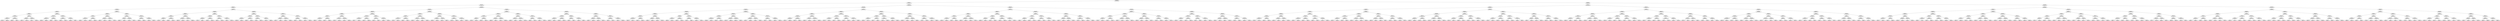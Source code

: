## [header material...]
## Command to get the layout: "dot -Teps thisfile > thisfile.eps"
graph "test"
{
node [shape="rectangle", fontsize=10, width=".2", height=".2", margin=0];
graph[fontsize=8];

n000 [label="clustersize = 14060
splitting feature:
((0.231,-0.97)-(0.55,-0.0842))"] ;
n000 -- n001 ;
n001 [label="clustersize = 7834
splitting feature:
((-0.0197,0.778)-(-0.223,-0.166))"] ;
n001 -- n002 ;
n002 [label="clustersize = 2676
splitting feature:
((0.0972,-0.475)-(-0.152,0.692))"] ;
n002 -- n003 ;
n003 [label="clustersize = 1077
splitting feature:
((-0.476,-0.499)-(0.29,-0.204))"] ;
n003 -- n004 ;
n004 [label="clustersize = 492
splitting feature:
((0.187,0.517)-(-0.336,0.512))"] ;
n004 -- n005 ;
n005 [label="clustersize = 222
splitting feature:
((0.913,0.151)-(-0.741,0.81))"] ;
n005 -- n006 ;
n006 [label="clustersize = 72
splitting feature:
((0.0957,0.196)-(-0.498,-0.113))"] ;
n006 -- n007 ;
n007 [label="clustersize = 45
splitting feature:
((-0.204,-0.207)-(-0.455,0.893))"] ;
n007 -- n008 ;
n008 [label="clustersize = 32
splitting feature:
((0.471,-0.95)-(-0.101,-0.0501))"] ;
n008 -- n009 ;
n009 [label="clustersize = 12
pupil avg:
[-0.11164972  0.17658082]"] ;
n008 -- n010 ;
n010 [label="clustersize = 20
pupil avg:
[ 0.15052965  0.10955092]"] ;
n007 -- n011 ;
n011 [label="clustersize = 13
splitting feature:
((-0.695,-0.0714)-(0.429,0.552))"] ;
n011 -- n012 ;
n012 [label="clustersize = 6
pupil avg:
[ 0.08958829  0.15552371]"] ;
n011 -- n013 ;
n013 [label="clustersize = 7
pupil avg:
[ 0.44145644  0.14801186]"] ;
n006 -- n014 ;
n014 [label="clustersize = 27
splitting feature:
((-0.342,-0.54)-(-0.47,0.078))"] ;
n014 -- n015 ;
n015 [label="clustersize = 15
splitting feature:
((0.468,-0.0569)-(0.597,-0.241))"] ;
n015 -- n016 ;
n016 [label="clustersize = 7
pupil avg:
[-0.34276735 -0.12190984]"] ;
n015 -- n017 ;
n017 [label="clustersize = 8
pupil avg:
[-0.50487078 -0.15795686]"] ;
n014 -- n018 ;
n018 [label="clustersize = 12
splitting feature:
((-0.661,-0.328)-(-0.379,0.697))"] ;
n018 -- n019 ;
n019 [label="clustersize = 8
pupil avg:
[-0.41109113  0.2197875 ]"] ;
n018 -- n020 ;
n020 [label="clustersize = 4
pupil avg:
[ 0.06182947  0.04925968]"] ;
n005 -- n021 ;
n021 [label="clustersize = 150
splitting feature:
((-0.215,0.461)-(0.927,-0.648))"] ;
n021 -- n022 ;
n022 [label="clustersize = 92
splitting feature:
((-0.053,-0.143)-(-0.133,0.444))"] ;
n022 -- n023 ;
n023 [label="clustersize = 50
splitting feature:
((0.0666,0.018)-(0.175,-0.683))"] ;
n023 -- n024 ;
n024 [label="clustersize = 41
pupil avg:
[ 0.05164351  0.08864561]"] ;
n023 -- n025 ;
n025 [label="clustersize = 9
pupil avg:
[-0.21988593  0.09259218]"] ;
n022 -- n026 ;
n026 [label="clustersize = 42
splitting feature:
((0.321,-0.629)-(0.439,0.291))"] ;
n026 -- n027 ;
n027 [label="clustersize = 30
pupil avg:
[ 0.18404826 -0.035017  ]"] ;
n026 -- n028 ;
n028 [label="clustersize = 12
pupil avg:
[ 0.35000873  0.10020188]"] ;
n021 -- n029 ;
n029 [label="clustersize = 58
splitting feature:
((0.379,0.244)-(-0.213,0.706))"] ;
n029 -- n030 ;
n030 [label="clustersize = 46
splitting feature:
((0.00149,-0.243)-(-0.917,0.931))"] ;
n030 -- n031 ;
n031 [label="clustersize = 32
pupil avg:
[ 0.26481695  0.19400847]"] ;
n030 -- n032 ;
n032 [label="clustersize = 14
pupil avg:
[ 0.52122561  0.21664452]"] ;
n029 -- n033 ;
n033 [label="clustersize = 12
splitting feature:
((0.944,0.777)-(0.567,-0.114))"] ;
n033 -- n034 ;
n034 [label="clustersize = 5
pupil avg:
[ 0.23688852 -0.16583921]"] ;
n033 -- n035 ;
n035 [label="clustersize = 7
pupil avg:
[-0.02673656  0.11014757]"] ;
n004 -- n036 ;
n036 [label="clustersize = 270
splitting feature:
((-0.579,0.179)-(-0.14,0.384))"] ;
n036 -- n037 ;
n037 [label="clustersize = 95
splitting feature:
((-0.0565,-0.615)-(0.4,0.238))"] ;
n037 -- n038 ;
n038 [label="clustersize = 67
splitting feature:
((-0.87,0.274)-(0.222,-0.22))"] ;
n038 -- n039 ;
n039 [label="clustersize = 26
splitting feature:
((-0.0676,0.077)-(-0.238,0.207))"] ;
n039 -- n040 ;
n040 [label="clustersize = 14
pupil avg:
[ 0.01563745 -0.00961115]"] ;
n039 -- n041 ;
n041 [label="clustersize = 12
pupil avg:
[ 0.21235911 -0.23069476]"] ;
n038 -- n042 ;
n042 [label="clustersize = 41
splitting feature:
((0.294,0.22)-(-0.359,-0.645))"] ;
n042 -- n043 ;
n043 [label="clustersize = 15
pupil avg:
[-0.29446682  0.14274048]"] ;
n042 -- n044 ;
n044 [label="clustersize = 26
pupil avg:
[-0.05454356 -0.06618239]"] ;
n037 -- n045 ;
n045 [label="clustersize = 28
splitting feature:
((-0.913,-0.488)-(0.628,-0.329))"] ;
n045 -- n046 ;
n046 [label="clustersize = 16
splitting feature:
((0.301,0.869)-(-0.45,-0.766))"] ;
n046 -- n047 ;
n047 [label="clustersize = 4
pupil avg:
[ 0.06893348  0.12058714]"] ;
n046 -- n048 ;
n048 [label="clustersize = 12
pupil avg:
[ 0.23667697  0.18928189]"] ;
n045 -- n049 ;
n049 [label="clustersize = 12
splitting feature:
((0.0624,0.249)-(-0.374,-0.344))"] ;
n049 -- n050 ;
n050 [label="clustersize = 7
pupil avg:
[ 0.18095713  0.20207557]"] ;
n049 -- n051 ;
n051 [label="clustersize = 5
pupil avg:
[-0.3301752   0.27268216]"] ;
n036 -- n052 ;
n052 [label="clustersize = 175
splitting feature:
((-0.499,-0.165)-(-0.37,0.57))"] ;
n052 -- n053 ;
n053 [label="clustersize = 71
splitting feature:
((-0.0624,0.19)-(-0.0259,-0.472))"] ;
n053 -- n054 ;
n054 [label="clustersize = 41
splitting feature:
((-0.171,0.894)-(-0.14,0.74))"] ;
n054 -- n055 ;
n055 [label="clustersize = 20
pupil avg:
[ 0.21938305 -0.16722465]"] ;
n054 -- n056 ;
n056 [label="clustersize = 21
pupil avg:
[ 0.04584236 -0.02751073]"] ;
n053 -- n057 ;
n057 [label="clustersize = 30
splitting feature:
((0.893,0.776)-(-0.855,0.221))"] ;
n057 -- n058 ;
n058 [label="clustersize = 9
pupil avg:
[-0.0575437  -0.09170696]"] ;
n057 -- n059 ;
n059 [label="clustersize = 21
pupil avg:
[-0.33380796 -0.17761579]"] ;
n052 -- n060 ;
n060 [label="clustersize = 104
splitting feature:
((0.528,0.758)-(-0.545,0.269))"] ;
n060 -- n061 ;
n061 [label="clustersize = 22
splitting feature:
((-0.892,0.57)-(-0.527,0.901))"] ;
n061 -- n062 ;
n062 [label="clustersize = 11
pupil avg:
[ 0.19434923 -0.05598981]"] ;
n061 -- n063 ;
n063 [label="clustersize = 11
pupil avg:
[-0.08654694 -0.05226844]"] ;
n060 -- n064 ;
n064 [label="clustersize = 82
splitting feature:
((0.288,0.262)-(-0.539,-0.0712))"] ;
n064 -- n065 ;
n065 [label="clustersize = 17
pupil avg:
[ 0.41532015 -0.05858466]"] ;
n064 -- n066 ;
n066 [label="clustersize = 65
pupil avg:
[ 0.25566527 -0.1905161 ]"] ;
n003 -- n067 ;
n067 [label="clustersize = 585
splitting feature:
((-0.729,0.916)-(0.777,0.331))"] ;
n067 -- n068 ;
n068 [label="clustersize = 232
splitting feature:
((0.154,-0.654)-(0.392,0.174))"] ;
n068 -- n069 ;
n069 [label="clustersize = 147
splitting feature:
((-0.0686,0.493)-(0.0782,-0.613))"] ;
n069 -- n070 ;
n070 [label="clustersize = 41
splitting feature:
((-0.961,0.693)-(-0.935,-0.398))"] ;
n070 -- n071 ;
n071 [label="clustersize = 18
splitting feature:
((-0.703,0.295)-(0.378,-0.415))"] ;
n071 -- n072 ;
n072 [label="clustersize = 9
pupil avg:
[ 0.26027417  0.03528481]"] ;
n071 -- n073 ;
n073 [label="clustersize = 9
pupil avg:
[ 0.55974006  0.064282  ]"] ;
n070 -- n074 ;
n074 [label="clustersize = 23
splitting feature:
((0.965,-0.128)-(-0.262,-0.332))"] ;
n074 -- n075 ;
n075 [label="clustersize = 4
pupil avg:
[-0.07339206 -0.0659361 ]"] ;
n074 -- n076 ;
n076 [label="clustersize = 19
pupil avg:
[ 0.26197648 -0.01459614]"] ;
n069 -- n077 ;
n077 [label="clustersize = 106
splitting feature:
((0.109,0.274)-(0.00614,-0.885))"] ;
n077 -- n078 ;
n078 [label="clustersize = 79
splitting feature:
((0.864,-0.437)-(0.819,-0.0148))"] ;
n078 -- n079 ;
n079 [label="clustersize = 53
pupil avg:
[ 0.13753695  0.04263366]"] ;
n078 -- n080 ;
n080 [label="clustersize = 26
pupil avg:
[-0.03507673  0.05362762]"] ;
n077 -- n081 ;
n081 [label="clustersize = 27
splitting feature:
((0.713,-0.281)-(-0.631,0.085))"] ;
n081 -- n082 ;
n082 [label="clustersize = 11
pupil avg:
[-0.30851847  0.1951099 ]"] ;
n081 -- n083 ;
n083 [label="clustersize = 16
pupil avg:
[-0.03484656  0.00869529]"] ;
n068 -- n084 ;
n084 [label="clustersize = 85
splitting feature:
((-0.133,-0.455)-(0.277,0.752))"] ;
n084 -- n085 ;
n085 [label="clustersize = 38
splitting feature:
((-0.67,-0.563)-(0.231,0.56))"] ;
n085 -- n086 ;
n086 [label="clustersize = 15
splitting feature:
((-0.894,0.675)-(0.292,0.617))"] ;
n086 -- n087 ;
n087 [label="clustersize = 8
pupil avg:
[ 0.22772211  0.10510355]"] ;
n086 -- n088 ;
n088 [label="clustersize = 7
pupil avg:
[-0.18524853  0.17274277]"] ;
n085 -- n089 ;
n089 [label="clustersize = 23
splitting feature:
((0.81,-0.485)-(-0.208,0.0194))"] ;
n089 -- n090 ;
n090 [label="clustersize = 5
pupil avg:
[ 0.45361697  0.19243382]"] ;
n089 -- n091 ;
n091 [label="clustersize = 18
pupil avg:
[ 0.26972694  0.01854505]"] ;
n084 -- n092 ;
n092 [label="clustersize = 47
splitting feature:
((-0.745,-0.35)-(-0.739,-0.915))"] ;
n092 -- n093 ;
n093 [label="clustersize = 15
splitting feature:
((-0.776,0.406)-(-0.816,0.182))"] ;
n093 -- n094 ;
n094 [label="clustersize = 7
pupil avg:
[ 0.28203806  0.13749366]"] ;
n093 -- n095 ;
n095 [label="clustersize = 8
pupil avg:
[ 0.07017543  0.18869458]"] ;
n092 -- n096 ;
n096 [label="clustersize = 32
splitting feature:
((0.216,-0.961)-(-0.117,-0.514))"] ;
n096 -- n097 ;
n097 [label="clustersize = 22
pupil avg:
[ 0.64497285  0.21081301]"] ;
n096 -- n098 ;
n098 [label="clustersize = 10
pupil avg:
[ 0.39162571  0.14649384]"] ;
n067 -- n099 ;
n099 [label="clustersize = 353
splitting feature:
((0.006,0.82)-(0.515,0.298))"] ;
n099 -- n100 ;
n100 [label="clustersize = 210
splitting feature:
((-0.651,-0.263)-(-0.279,0.865))"] ;
n100 -- n101 ;
n101 [label="clustersize = 126
splitting feature:
((0.236,0.137)-(0.04,-0.513))"] ;
n101 -- n102 ;
n102 [label="clustersize = 51
splitting feature:
((-0.475,0.332)-(-0.643,0.807))"] ;
n102 -- n103 ;
n103 [label="clustersize = 36
pupil avg:
[-0.03878443  0.19390395]"] ;
n102 -- n104 ;
n104 [label="clustersize = 15
pupil avg:
[ 0.18464015  0.13590157]"] ;
n101 -- n105 ;
n105 [label="clustersize = 75
splitting feature:
((0.0382,-0.341)-(0.24,0.444))"] ;
n105 -- n106 ;
n106 [label="clustersize = 67
pupil avg:
[-0.17599258  0.12822032]"] ;
n105 -- n107 ;
n107 [label="clustersize = 8
pupil avg:
[ 0.22453709  0.10038309]"] ;
n100 -- n108 ;
n108 [label="clustersize = 84
splitting feature:
((0.792,0.997)-(-0.475,0.692))"] ;
n108 -- n109 ;
n109 [label="clustersize = 32
splitting feature:
((-0.952,-0.186)-(0.721,0.746))"] ;
n109 -- n110 ;
n110 [label="clustersize = 21
pupil avg:
[ 0.08747887  0.05692114]"] ;
n109 -- n111 ;
n111 [label="clustersize = 11
pupil avg:
[-0.08980246  0.17218635]"] ;
n108 -- n112 ;
n112 [label="clustersize = 52
splitting feature:
((-0.407,0.88)-(0.71,0.315))"] ;
n112 -- n113 ;
n113 [label="clustersize = 43
pupil avg:
[ 0.32503447  0.08776867]"] ;
n112 -- n114 ;
n114 [label="clustersize = 9
pupil avg:
[-0.16094935  0.0903362 ]"] ;
n099 -- n115 ;
n115 [label="clustersize = 143
splitting feature:
((0.606,-0.944)-(-0.411,-0.459))"] ;
n115 -- n116 ;
n116 [label="clustersize = 93
splitting feature:
((-0.691,0.493)-(0.863,-0.415))"] ;
n116 -- n117 ;
n117 [label="clustersize = 48
splitting feature:
((-0.0205,-0.939)-(0.317,0.08))"] ;
n117 -- n118 ;
n118 [label="clustersize = 24
pupil avg:
[-0.30908321  0.18317719]"] ;
n117 -- n119 ;
n119 [label="clustersize = 24
pupil avg:
[-0.13264339  0.1910858 ]"] ;
n116 -- n120 ;
n120 [label="clustersize = 45
splitting feature:
((0.0849,-0.382)-(0.0375,0.363))"] ;
n120 -- n121 ;
n121 [label="clustersize = 35
pupil avg:
[-0.37330452  0.20335401]"] ;
n120 -- n122 ;
n122 [label="clustersize = 10
pupil avg:
[-0.16981686  0.26549916]"] ;
n115 -- n123 ;
n123 [label="clustersize = 50
splitting feature:
((-0.92,0.097)-(-0.757,-0.224))"] ;
n123 -- n124 ;
n124 [label="clustersize = 13
splitting feature:
((0.408,-0.92)-(0.629,0.654))"] ;
n124 -- n125 ;
n125 [label="clustersize = 5
pupil avg:
[ 0.45095238 -0.12011905]"] ;
n124 -- n126 ;
n126 [label="clustersize = 8
pupil avg:
[ 0.03873316  0.17308648]"] ;
n123 -- n127 ;
n127 [label="clustersize = 37
splitting feature:
((-0.496,0.704)-(-0.591,-0.776))"] ;
n127 -- n128 ;
n128 [label="clustersize = 9
pupil avg:
[ 0.14182824  0.21906795]"] ;
n127 -- n129 ;
n129 [label="clustersize = 28
pupil avg:
[-0.18152573  0.23163831]"] ;
n002 -- n130 ;
n130 [label="clustersize = 1599
splitting feature:
((-0.0297,-0.146)-(-0.242,0.567))"] ;
n130 -- n131 ;
n131 [label="clustersize = 621
splitting feature:
((-0.0121,-0.547)-(0.185,0.373))"] ;
n131 -- n132 ;
n132 [label="clustersize = 285
splitting feature:
((-0.793,0.962)-(-0.703,0.0123))"] ;
n132 -- n133 ;
n133 [label="clustersize = 95
splitting feature:
((0.375,-0.734)-(0.883,-0.927))"] ;
n133 -- n134 ;
n134 [label="clustersize = 61
splitting feature:
((0.464,0.346)-(-0.7,-0.148))"] ;
n134 -- n135 ;
n135 [label="clustersize = 32
splitting feature:
((0.224,0.527)-(0.247,-0.805))"] ;
n135 -- n136 ;
n136 [label="clustersize = 14
pupil avg:
[ 0.13428606  0.03309118]"] ;
n135 -- n137 ;
n137 [label="clustersize = 18
pupil avg:
[-0.0267912   0.00863309]"] ;
n134 -- n138 ;
n138 [label="clustersize = 29
splitting feature:
((-0.593,0.19)-(0.828,-0.0427))"] ;
n138 -- n139 ;
n139 [label="clustersize = 24
pupil avg:
[ 0.08951085 -0.11381481]"] ;
n138 -- n140 ;
n140 [label="clustersize = 5
pupil avg:
[ 0.54822352 -0.04458522]"] ;
n133 -- n141 ;
n141 [label="clustersize = 34
splitting feature:
((-0.831,0.821)-(0.135,0.182))"] ;
n141 -- n142 ;
n142 [label="clustersize = 20
splitting feature:
((-0.357,0.131)-(-0.314,-0.301))"] ;
n142 -- n143 ;
n143 [label="clustersize = 6
pupil avg:
[ 0.72941917 -0.01640319]"] ;
n142 -- n144 ;
n144 [label="clustersize = 14
pupil avg:
[ 0.36358917 -0.08249952]"] ;
n141 -- n145 ;
n145 [label="clustersize = 14
splitting feature:
((-0.00889,-0.7)-(0.929,-0.972))"] ;
n145 -- n146 ;
n146 [label="clustersize = 9
pupil avg:
[-0.02694144 -0.02449427]"] ;
n145 -- n147 ;
n147 [label="clustersize = 5
pupil avg:
[ 0.52736355  0.07393496]"] ;
n132 -- n148 ;
n148 [label="clustersize = 190
splitting feature:
((0.224,-0.824)-(-0.534,0.989))"] ;
n148 -- n149 ;
n149 [label="clustersize = 133
splitting feature:
((0.893,-0.577)-(-0.295,-0.742))"] ;
n149 -- n150 ;
n150 [label="clustersize = 16
splitting feature:
((-0.592,-0.128)-(0.883,0.564))"] ;
n150 -- n151 ;
n151 [label="clustersize = 11
pupil avg:
[ 0.34522434  0.11177723]"] ;
n150 -- n152 ;
n152 [label="clustersize = 5
pupil avg:
[-0.01789322 -0.02957792]"] ;
n149 -- n153 ;
n153 [label="clustersize = 117
splitting feature:
((0.265,-0.268)-(-0.637,-0.273))"] ;
n153 -- n154 ;
n154 [label="clustersize = 34
pupil avg:
[-0.13903642  0.04077483]"] ;
n153 -- n155 ;
n155 [label="clustersize = 83
pupil avg:
[ 0.01632536  0.00039569]"] ;
n148 -- n156 ;
n156 [label="clustersize = 57
splitting feature:
((-0.28,0.856)-(-0.0547,0.286))"] ;
n156 -- n157 ;
n157 [label="clustersize = 14
splitting feature:
((-0.208,0.7)-(-0.718,-0.396))"] ;
n157 -- n158 ;
n158 [label="clustersize = 10
pupil avg:
[ 0.59180561 -0.02445579]"] ;
n157 -- n159 ;
n159 [label="clustersize = 4
pupil avg:
[ 0.05297358 -0.1178382 ]"] ;
n156 -- n160 ;
n160 [label="clustersize = 43
splitting feature:
((-0.529,-0.791)-(-0.521,0.82))"] ;
n160 -- n161 ;
n161 [label="clustersize = 26
pupil avg:
[ 0.01746663  0.03204281]"] ;
n160 -- n162 ;
n162 [label="clustersize = 17
pupil avg:
[ 0.27426572  0.03265098]"] ;
n131 -- n163 ;
n163 [label="clustersize = 336
splitting feature:
((-0.452,-0.147)-(0.303,0.302))"] ;
n163 -- n164 ;
n164 [label="clustersize = 128
splitting feature:
((-0.00671,0.43)-(-0.127,0.59))"] ;
n164 -- n165 ;
n165 [label="clustersize = 64
splitting feature:
((0.419,0.988)-(-0.474,-0.449))"] ;
n165 -- n166 ;
n166 [label="clustersize = 26
splitting feature:
((0.00921,-0.707)-(-0.142,0.43))"] ;
n166 -- n167 ;
n167 [label="clustersize = 8
pupil avg:
[ 0.1128342   0.16667837]"] ;
n166 -- n168 ;
n168 [label="clustersize = 18
pupil avg:
[ 0.64821293  0.16723925]"] ;
n165 -- n169 ;
n169 [label="clustersize = 38
splitting feature:
((-0.961,0.258)-(-0.979,-0.958))"] ;
n169 -- n170 ;
n170 [label="clustersize = 17
pupil avg:
[ 0.12904308 -0.0529015 ]"] ;
n169 -- n171 ;
n171 [label="clustersize = 21
pupil avg:
[ 0.43130519  0.02196304]"] ;
n164 -- n172 ;
n172 [label="clustersize = 64
splitting feature:
((-0.356,-0.148)-(-0.832,0.482))"] ;
n172 -- n173 ;
n173 [label="clustersize = 43
splitting feature:
((0.734,-0.255)-(-0.782,0.686))"] ;
n173 -- n174 ;
n174 [label="clustersize = 16
pupil avg:
[ 0.22651604 -0.06242048]"] ;
n173 -- n175 ;
n175 [label="clustersize = 27
pupil avg:
[-0.02930972 -0.15586017]"] ;
n172 -- n176 ;
n176 [label="clustersize = 21
splitting feature:
((-0.648,0.136)-(-0.832,0.751))"] ;
n176 -- n177 ;
n177 [label="clustersize = 7
pupil avg:
[ 0.23993986 -0.03741587]"] ;
n176 -- n178 ;
n178 [label="clustersize = 14
pupil avg:
[ 0.56432605 -0.01723696]"] ;
n163 -- n179 ;
n179 [label="clustersize = 208
splitting feature:
((-0.686,0.732)-(-0.9,0.0109))"] ;
n179 -- n180 ;
n180 [label="clustersize = 96
splitting feature:
((0.181,0.221)-(0.0813,0.774))"] ;
n180 -- n181 ;
n181 [label="clustersize = 43
splitting feature:
((-0.172,-0.0608)-(-0.0899,0.975))"] ;
n181 -- n182 ;
n182 [label="clustersize = 17
pupil avg:
[ 0.25865248  0.09661258]"] ;
n181 -- n183 ;
n183 [label="clustersize = 26
pupil avg:
[ 0.45651089  0.15065014]"] ;
n180 -- n184 ;
n184 [label="clustersize = 53
splitting feature:
((-0.17,-0.452)-(-0.184,-0.301))"] ;
n184 -- n185 ;
n185 [label="clustersize = 24
pupil avg:
[ 0.44055782  0.12660746]"] ;
n184 -- n186 ;
n186 [label="clustersize = 29
pupil avg:
[ 0.58865861  0.11617047]"] ;
n179 -- n187 ;
n187 [label="clustersize = 112
splitting feature:
((-0.683,-0.588)-(-0.0036,0.501))"] ;
n187 -- n188 ;
n188 [label="clustersize = 38
splitting feature:
((-0.0527,-0.946)-(-0.179,0.684))"] ;
n188 -- n189 ;
n189 [label="clustersize = 19
pupil avg:
[-0.06454742  0.04662964]"] ;
n188 -- n190 ;
n190 [label="clustersize = 19
pupil avg:
[ 0.17881359  0.00800283]"] ;
n187 -- n191 ;
n191 [label="clustersize = 74
splitting feature:
((0.658,0.749)-(-0.614,-0.0936))"] ;
n191 -- n192 ;
n192 [label="clustersize = 24
pupil avg:
[ 0.18631682  0.12198317]"] ;
n191 -- n193 ;
n193 [label="clustersize = 50
pupil avg:
[ 0.42015551  0.07907861]"] ;
n130 -- n194 ;
n194 [label="clustersize = 978
splitting feature:
((-0.811,-0.515)-(-0.976,-0.911))"] ;
n194 -- n195 ;
n195 [label="clustersize = 441
splitting feature:
((0.329,-0.267)-(-0.634,-0.758))"] ;
n195 -- n196 ;
n196 [label="clustersize = 191
splitting feature:
((0.0957,-0.0521)-(-0.268,0.75))"] ;
n196 -- n197 ;
n197 [label="clustersize = 69
splitting feature:
((-0.323,-0.0725)-(-0.0402,0.482))"] ;
n197 -- n198 ;
n198 [label="clustersize = 23
splitting feature:
((-0.212,0.952)-(0.74,0.232))"] ;
n198 -- n199 ;
n199 [label="clustersize = 18
pupil avg:
[ 0.15651277 -0.03498213]"] ;
n198 -- n200 ;
n200 [label="clustersize = 5
pupil avg:
[-0.07616708  0.1790968 ]"] ;
n197 -- n201 ;
n201 [label="clustersize = 46
splitting feature:
((-0.26,-0.514)-(0.743,0.332))"] ;
n201 -- n202 ;
n202 [label="clustersize = 35
pupil avg:
[ 0.29876831 -0.01657841]"] ;
n201 -- n203 ;
n203 [label="clustersize = 11
pupil avg:
[ 0.41410353  0.21406908]"] ;
n196 -- n204 ;
n204 [label="clustersize = 122
splitting feature:
((0.0227,0.778)-(-0.188,0.204))"] ;
n204 -- n205 ;
n205 [label="clustersize = 73
splitting feature:
((-0.77,0.0545)-(-0.996,-0.497))"] ;
n205 -- n206 ;
n206 [label="clustersize = 62
pupil avg:
[ 0.57386639 -0.06899729]"] ;
n205 -- n207 ;
n207 [label="clustersize = 11
pupil avg:
[ 0.24938048 -0.1587289 ]"] ;
n204 -- n208 ;
n208 [label="clustersize = 49
splitting feature:
((-0.554,0.683)-(-0.535,0.143))"] ;
n208 -- n209 ;
n209 [label="clustersize = 23
pupil avg:
[ 0.41947075 -0.11037261]"] ;
n208 -- n210 ;
n210 [label="clustersize = 26
pupil avg:
[ 0.23023824 -0.09056055]"] ;
n195 -- n211 ;
n211 [label="clustersize = 250
splitting feature:
((-0.862,-0.359)-(-0.387,0.994))"] ;
n211 -- n212 ;
n212 [label="clustersize = 159
splitting feature:
((-0.369,-0.746)-(0.21,0.321))"] ;
n212 -- n213 ;
n213 [label="clustersize = 97
splitting feature:
((0.546,0.387)-(0.412,-0.885))"] ;
n213 -- n214 ;
n214 [label="clustersize = 5
pupil avg:
[-0.29058185 -0.20769601]"] ;
n213 -- n215 ;
n215 [label="clustersize = 92
pupil avg:
[ 0.18734685 -0.11408511]"] ;
n212 -- n216 ;
n216 [label="clustersize = 62
splitting feature:
((-0.0515,0.454)-(-0.153,-0.611))"] ;
n216 -- n217 ;
n217 [label="clustersize = 50
pupil avg:
[ 0.21993911 -0.00156408]"] ;
n216 -- n218 ;
n218 [label="clustersize = 12
pupil avg:
[ 0.06831517 -0.04635625]"] ;
n211 -- n219 ;
n219 [label="clustersize = 91
splitting feature:
((-0.967,-0.321)-(0.282,-0.663))"] ;
n219 -- n220 ;
n220 [label="clustersize = 43
splitting feature:
((-0.49,0.602)-(-0.351,0.22))"] ;
n220 -- n221 ;
n221 [label="clustersize = 22
pupil avg:
[ 0.52668263 -0.22713792]"] ;
n220 -- n222 ;
n222 [label="clustersize = 21
pupil avg:
[ 0.3230274 -0.1463955]"] ;
n219 -- n223 ;
n223 [label="clustersize = 48
splitting feature:
((0.0374,-0.278)-(0.33,0.758))"] ;
n223 -- n224 ;
n224 [label="clustersize = 27
pupil avg:
[ 0.32279353 -0.14670029]"] ;
n223 -- n225 ;
n225 [label="clustersize = 21
pupil avg:
[ 0.15870067  0.02050053]"] ;
n194 -- n226 ;
n226 [label="clustersize = 537
splitting feature:
((0.326,0.372)-(-0.819,0.634))"] ;
n226 -- n227 ;
n227 [label="clustersize = 291
splitting feature:
((0.0562,0.919)-(0.911,0.825))"] ;
n227 -- n228 ;
n228 [label="clustersize = 262
splitting feature:
((-0.535,0.22)-(-0.532,0.644))"] ;
n228 -- n229 ;
n229 [label="clustersize = 96
splitting feature:
((0.0942,0.951)-(0.374,0.276))"] ;
n229 -- n230 ;
n230 [label="clustersize = 45
pupil avg:
[ 0.48920805  0.10562849]"] ;
n229 -- n231 ;
n231 [label="clustersize = 51
pupil avg:
[ 0.24980135  0.15424124]"] ;
n228 -- n232 ;
n232 [label="clustersize = 166
splitting feature:
((-0.623,0.607)-(0.652,0.797))"] ;
n232 -- n233 ;
n233 [label="clustersize = 101
pupil avg:
[ 0.53127556  0.05915584]"] ;
n232 -- n234 ;
n234 [label="clustersize = 65
pupil avg:
[ 0.52090915  0.23706186]"] ;
n227 -- n235 ;
n235 [label="clustersize = 29
splitting feature:
((-0.43,0.994)-(0.806,0.401))"] ;
n235 -- n236 ;
n236 [label="clustersize = 13
splitting feature:
((-0.129,0.58)-(-0.316,0.15))"] ;
n236 -- n237 ;
n237 [label="clustersize = 9
pupil avg:
[ 0.53121995  0.01626774]"] ;
n236 -- n238 ;
n238 [label="clustersize = 4
pupil avg:
[ 0.29616608 -0.17204761]"] ;
n235 -- n239 ;
n239 [label="clustersize = 16
splitting feature:
((0.273,0.0072)-(0.487,0.549))"] ;
n239 -- n240 ;
n240 [label="clustersize = 8
pupil avg:
[ 0.03701692  0.21665858]"] ;
n239 -- n241 ;
n241 [label="clustersize = 8
pupil avg:
[-0.38769889 -0.20108072]"] ;
n226 -- n242 ;
n242 [label="clustersize = 246
splitting feature:
((0.313,0.568)-(-0.587,-0.457))"] ;
n242 -- n243 ;
n243 [label="clustersize = 159
splitting feature:
((-0.425,0.218)-(-0.816,-0.467))"] ;
n243 -- n244 ;
n244 [label="clustersize = 121
splitting feature:
((0.591,0.856)-(-0.473,0.59))"] ;
n244 -- n245 ;
n245 [label="clustersize = 21
pupil avg:
[ 0.58383248  0.09112285]"] ;
n244 -- n246 ;
n246 [label="clustersize = 100
pupil avg:
[ 0.59693832 -0.13386142]"] ;
n243 -- n247 ;
n247 [label="clustersize = 38
splitting feature:
((0.216,-0.168)-(0.909,-0.83))"] ;
n247 -- n248 ;
n248 [label="clustersize = 25
pupil avg:
[ 0.62858655  0.12759235]"] ;
n247 -- n249 ;
n249 [label="clustersize = 13
pupil avg:
[ 0.72886001 -0.02418646]"] ;
n242 -- n250 ;
n250 [label="clustersize = 87
splitting feature:
((-0.861,-0.0816)-(-0.844,-0.602))"] ;
n250 -- n251 ;
n251 [label="clustersize = 45
splitting feature:
((0.517,0.316)-(-0.353,0.575))"] ;
n251 -- n252 ;
n252 [label="clustersize = 4
pupil avg:
[ 0.17438867  0.12979408]"] ;
n251 -- n253 ;
n253 [label="clustersize = 41
pupil avg:
[ 0.63070276 -0.11188178]"] ;
n250 -- n254 ;
n254 [label="clustersize = 42
splitting feature:
((0.326,-0.493)-(0.0364,-0.614))"] ;
n254 -- n255 ;
n255 [label="clustersize = 10
pupil avg:
[-0.04704303 -0.10444769]"] ;
n254 -- n256 ;
n256 [label="clustersize = 32
pupil avg:
[ 0.36912235 -0.09352857]"] ;
n001 -- n257 ;
n257 [label="clustersize = 5158
splitting feature:
((-0.194,-0.581)-(-0.563,0.856))"] ;
n257 -- n258 ;
n258 [label="clustersize = 4066
splitting feature:
((-0.466,-0.77)-(-0.905,0.677))"] ;
n258 -- n259 ;
n259 [label="clustersize = 3015
splitting feature:
((0.0371,0.795)-(0.473,-0.39))"] ;
n259 -- n260 ;
n260 [label="clustersize = 1312
splitting feature:
((-0.173,-0.532)-(-0.346,0.912))"] ;
n260 -- n261 ;
n261 [label="clustersize = 1185
splitting feature:
((-0.121,-0.415)-(0.0404,0.244))"] ;
n261 -- n262 ;
n262 [label="clustersize = 761
splitting feature:
((-0.092,0.0547)-(-0.511,0.37))"] ;
n262 -- n263 ;
n263 [label="clustersize = 507
splitting feature:
((0.235,-0.0677)-(-0.523,0.592))"] ;
n263 -- n264 ;
n264 [label="clustersize = 316
pupil avg:
[-0.17276849 -0.01044981]"] ;
n263 -- n265 ;
n265 [label="clustersize = 191
pupil avg:
[-0.12611219 -0.1170902 ]"] ;
n262 -- n266 ;
n266 [label="clustersize = 254
splitting feature:
((0.794,0.383)-(0.807,-0.778))"] ;
n266 -- n267 ;
n267 [label="clustersize = 170
pupil avg:
[-0.31620208 -0.15718035]"] ;
n266 -- n268 ;
n268 [label="clustersize = 84
pupil avg:
[-0.19925164 -0.18887648]"] ;
n261 -- n269 ;
n269 [label="clustersize = 424
splitting feature:
((0.86,0.121)-(0.0486,0.128))"] ;
n269 -- n270 ;
n270 [label="clustersize = 21
splitting feature:
((-0.929,0.554)-(-0.84,-0.141))"] ;
n270 -- n271 ;
n271 [label="clustersize = 6
pupil avg:
[-0.05733809 -0.08209546]"] ;
n270 -- n272 ;
n272 [label="clustersize = 15
pupil avg:
[-0.30282699 -0.02729695]"] ;
n269 -- n273 ;
n273 [label="clustersize = 403
splitting feature:
((-0.373,0.877)-(0.437,0.21))"] ;
n273 -- n274 ;
n274 [label="clustersize = 188
pupil avg:
[ 0.04635215 -0.06034147]"] ;
n273 -- n275 ;
n275 [label="clustersize = 215
pupil avg:
[ 0.0203976   0.05815027]"] ;
n260 -- n276 ;
n276 [label="clustersize = 127
splitting feature:
((0.429,-0.958)-(-0.253,-0.109))"] ;
n276 -- n277 ;
n277 [label="clustersize = 29
splitting feature:
((-0.9,0.3)-(0.439,-0.461))"] ;
n277 -- n278 ;
n278 [label="clustersize = 18
splitting feature:
((0.124,0.887)-(-0.378,0.928))"] ;
n278 -- n279 ;
n279 [label="clustersize = 5
pupil avg:
[ 0.21525668  0.07966667]"] ;
n278 -- n280 ;
n280 [label="clustersize = 13
pupil avg:
[ 0.00801414  0.00891878]"] ;
n277 -- n281 ;
n281 [label="clustersize = 11
splitting feature:
((-0.126,0.0266)-(-0.835,-0.521))"] ;
n281 -- n282 ;
n282 [label="clustersize = 6
pupil avg:
[ 0.33943199  0.02643978]"] ;
n281 -- n283 ;
n283 [label="clustersize = 5
pupil avg:
[ 0.73037037  0.33333333]"] ;
n276 -- n284 ;
n284 [label="clustersize = 98
splitting feature:
((0.654,-0.161)-(-0.745,0.839))"] ;
n284 -- n285 ;
n285 [label="clustersize = 28
splitting feature:
((0.266,-0.353)-(0.998,0.65))"] ;
n285 -- n286 ;
n286 [label="clustersize = 23
pupil avg:
[ 0.16192331  0.01819371]"] ;
n285 -- n287 ;
n287 [label="clustersize = 5
pupil avg:
[-0.18106695 -0.17071365]"] ;
n284 -- n288 ;
n288 [label="clustersize = 70
splitting feature:
((0.0633,0.83)-(0.896,-0.376))"] ;
n288 -- n289 ;
n289 [label="clustersize = 66
pupil avg:
[-0.02330453 -0.15747589]"] ;
n288 -- n290 ;
n290 [label="clustersize = 4
pupil avg:
[ 0.22047619 -0.40464286]"] ;
n259 -- n291 ;
n291 [label="clustersize = 1703
splitting feature:
((0.312,-0.308)-(-0.506,0.789))"] ;
n291 -- n292 ;
n292 [label="clustersize = 1452
splitting feature:
((0.332,-0.57)-(-0.391,-0.107))"] ;
n292 -- n293 ;
n293 [label="clustersize = 694
splitting feature:
((0.0319,0.47)-(0.539,-0.426))"] ;
n293 -- n294 ;
n294 [label="clustersize = 312
splitting feature:
((-0.739,-0.844)-(-0.0855,0.835))"] ;
n294 -- n295 ;
n295 [label="clustersize = 247
pupil avg:
[-0.30075489  0.06996832]"] ;
n294 -- n296 ;
n296 [label="clustersize = 65
pupil avg:
[-0.10980172  0.09170704]"] ;
n293 -- n297 ;
n297 [label="clustersize = 382
splitting feature:
((-0.957,0.137)-(0.808,-0.487))"] ;
n297 -- n298 ;
n298 [label="clustersize = 115
pupil avg:
[-0.28270855  0.03872971]"] ;
n297 -- n299 ;
n299 [label="clustersize = 267
pupil avg:
[-0.39990042  0.19694145]"] ;
n292 -- n300 ;
n300 [label="clustersize = 758
splitting feature:
((0.13,-0.418)-(-0.448,-0.816))"] ;
n300 -- n301 ;
n301 [label="clustersize = 368
splitting feature:
((-0.628,-0.156)-(-0.434,0.72))"] ;
n301 -- n302 ;
n302 [label="clustersize = 306
pupil avg:
[-0.28845377  0.04202444]"] ;
n301 -- n303 ;
n303 [label="clustersize = 62
pupil avg:
[-0.01993808  0.00690856]"] ;
n300 -- n304 ;
n304 [label="clustersize = 390
splitting feature:
((-0.562,0.448)-(-0.253,0.775))"] ;
n304 -- n305 ;
n305 [label="clustersize = 297
pupil avg:
[-0.36590293 -0.18582882]"] ;
n304 -- n306 ;
n306 [label="clustersize = 93
pupil avg:
[-0.16576578 -0.12601741]"] ;
n291 -- n307 ;
n307 [label="clustersize = 251
splitting feature:
((0.199,-0.656)-(-0.512,-0.99))"] ;
n307 -- n308 ;
n308 [label="clustersize = 115
splitting feature:
((0.284,-0.0161)-(-0.199,0.715))"] ;
n308 -- n309 ;
n309 [label="clustersize = 52
splitting feature:
((-0.855,0.948)-(-0.992,0.737))"] ;
n309 -- n310 ;
n310 [label="clustersize = 23
pupil avg:
[-0.25588511  0.0161077 ]"] ;
n309 -- n311 ;
n311 [label="clustersize = 29
pupil avg:
[ 0.05808508  0.09363271]"] ;
n308 -- n312 ;
n312 [label="clustersize = 63
splitting feature:
((-0.148,-0.457)-(-0.407,0.24))"] ;
n312 -- n313 ;
n313 [label="clustersize = 44
pupil avg:
[ 0.05777092 -0.03864142]"] ;
n312 -- n314 ;
n314 [label="clustersize = 19
pupil avg:
[ 0.23044456 -0.22207948]"] ;
n307 -- n315 ;
n315 [label="clustersize = 136
splitting feature:
((-0.327,0.76)-(-0.219,-0.316))"] ;
n315 -- n316 ;
n316 [label="clustersize = 37
splitting feature:
((-0.151,-0.985)-(0.41,-0.835))"] ;
n316 -- n317 ;
n317 [label="clustersize = 30
pupil avg:
[-0.01520051 -0.17774131]"] ;
n316 -- n318 ;
n318 [label="clustersize = 7
pupil avg:
[ 0.30881254 -0.22470815]"] ;
n315 -- n319 ;
n319 [label="clustersize = 99
splitting feature:
((-0.937,0.358)-(0.906,-0.688))"] ;
n319 -- n320 ;
n320 [label="clustersize = 72
pupil avg:
[-0.22480433 -0.16313941]"] ;
n319 -- n321 ;
n321 [label="clustersize = 27
pupil avg:
[-0.02693246 -0.10880009]"] ;
n258 -- n322 ;
n322 [label="clustersize = 1051
splitting feature:
((-0.393,0.464)-(-0.925,-0.507))"] ;
n322 -- n323 ;
n323 [label="clustersize = 481
splitting feature:
((-0.123,0.585)-(0.0805,-0.0242))"] ;
n323 -- n324 ;
n324 [label="clustersize = 224
splitting feature:
((-0.428,-0.394)-(-0.168,0.326))"] ;
n324 -- n325 ;
n325 [label="clustersize = 65
splitting feature:
((-0.578,-0.695)-(-0.856,0.659))"] ;
n325 -- n326 ;
n326 [label="clustersize = 12
splitting feature:
((0.922,0.758)-(0.878,0.826))"] ;
n326 -- n327 ;
n327 [label="clustersize = 7
pupil avg:
[-0.30378131 -0.22971849]"] ;
n326 -- n328 ;
n328 [label="clustersize = 5
pupil avg:
[ 0.06580909 -0.26668509]"] ;
n325 -- n329 ;
n329 [label="clustersize = 53
splitting feature:
((-0.0926,-0.0831)-(0.628,0.579))"] ;
n329 -- n330 ;
n330 [label="clustersize = 39
pupil avg:
[ 0.08489448 -0.17515889]"] ;
n329 -- n331 ;
n331 [label="clustersize = 14
pupil avg:
[ 0.35036825 -0.07805724]"] ;
n324 -- n332 ;
n332 [label="clustersize = 159
splitting feature:
((-0.615,0.587)-(-0.345,0.553))"] ;
n332 -- n333 ;
n333 [label="clustersize = 26
splitting feature:
((-0.174,0.912)-(0.857,-0.632))"] ;
n333 -- n334 ;
n334 [label="clustersize = 15
pupil avg:
[ 0.29457568 -0.04821388]"] ;
n333 -- n335 ;
n335 [label="clustersize = 11
pupil avg:
[ 0.00982744  0.06992518]"] ;
n332 -- n336 ;
n336 [label="clustersize = 133
splitting feature:
((0.0965,0.279)-(-0.628,-0.0631))"] ;
n336 -- n337 ;
n337 [label="clustersize = 89
pupil avg:
[ 0.30027427 -0.08412158]"] ;
n336 -- n338 ;
n338 [label="clustersize = 44
pupil avg:
[ 0.38199866 -0.17553961]"] ;
n323 -- n339 ;
n339 [label="clustersize = 257
splitting feature:
((0.973,-0.521)-(-0.937,-0.636))"] ;
n339 -- n340 ;
n340 [label="clustersize = 131
splitting feature:
((0.163,-0.214)-(-0.756,0.678))"] ;
n340 -- n341 ;
n341 [label="clustersize = 69
splitting feature:
((0.729,-0.18)-(-0.694,-0.151))"] ;
n341 -- n342 ;
n342 [label="clustersize = 38
pupil avg:
[-0.1351567   0.16579243]"] ;
n341 -- n343 ;
n343 [label="clustersize = 31
pupil avg:
[ 0.03197375  0.01408377]"] ;
n340 -- n344 ;
n344 [label="clustersize = 62
splitting feature:
((0.269,0.801)-(0.039,-0.725))"] ;
n344 -- n345 ;
n345 [label="clustersize = 18
pupil avg:
[ 0.11808204  0.12527102]"] ;
n344 -- n346 ;
n346 [label="clustersize = 44
pupil avg:
[ 0.13891778 -0.01699407]"] ;
n339 -- n347 ;
n347 [label="clustersize = 126
splitting feature:
((-0.522,-0.268)-(0.172,-0.0598))"] ;
n347 -- n348 ;
n348 [label="clustersize = 64
splitting feature:
((-0.613,-0.803)-(0.045,0.221))"] ;
n348 -- n349 ;
n349 [label="clustersize = 19
pupil avg:
[ 0.0549723  -0.21754728]"] ;
n348 -- n350 ;
n350 [label="clustersize = 45
pupil avg:
[ 0.13044075 -0.14544314]"] ;
n347 -- n351 ;
n351 [label="clustersize = 62
splitting feature:
((-0.423,0.806)-(-0.0171,-0.159))"] ;
n351 -- n352 ;
n352 [label="clustersize = 14
pupil avg:
[ 0.21992864 -0.10386716]"] ;
n351 -- n353 ;
n353 [label="clustersize = 48
pupil avg:
[ 0.02251363 -0.03751135]"] ;
n322 -- n354 ;
n354 [label="clustersize = 570
splitting feature:
((-0.36,-0.787)-(-0.315,0.527))"] ;
n354 -- n355 ;
n355 [label="clustersize = 228
splitting feature:
((-0.316,-0.928)-(0.131,0.149))"] ;
n355 -- n356 ;
n356 [label="clustersize = 87
splitting feature:
((0.917,-0.833)-(-0.0891,0.767))"] ;
n356 -- n357 ;
n357 [label="clustersize = 21
splitting feature:
((-0.729,0.346)-(0.455,-0.566))"] ;
n357 -- n358 ;
n358 [label="clustersize = 11
pupil avg:
[-0.1561596   0.00036331]"] ;
n357 -- n359 ;
n359 [label="clustersize = 10
pupil avg:
[-0.4494817   0.17210366]"] ;
n356 -- n360 ;
n360 [label="clustersize = 66
splitting feature:
((0.732,0.258)-(-0.747,0.141))"] ;
n360 -- n361 ;
n361 [label="clustersize = 9
pupil avg:
[-0.01373283 -0.11173257]"] ;
n360 -- n362 ;
n362 [label="clustersize = 57
pupil avg:
[-0.20325158 -0.08177482]"] ;
n355 -- n363 ;
n363 [label="clustersize = 141
splitting feature:
((0.3,-0.155)-(-0.945,0.454))"] ;
n363 -- n364 ;
n364 [label="clustersize = 42
splitting feature:
((-0.466,-0.162)-(-0.886,-0.803))"] ;
n364 -- n365 ;
n365 [label="clustersize = 14
pupil avg:
[ 0.10562071  0.07326936]"] ;
n364 -- n366 ;
n366 [label="clustersize = 28
pupil avg:
[-0.22828042  0.07631084]"] ;
n363 -- n367 ;
n367 [label="clustersize = 99
splitting feature:
((0.46,0.994)-(-0.435,0.777))"] ;
n367 -- n368 ;
n368 [label="clustersize = 46
pupil avg:
[ 0.18334486  0.00158985]"] ;
n367 -- n369 ;
n369 [label="clustersize = 53
pupil avg:
[-0.02041068  0.01058746]"] ;
n354 -- n370 ;
n370 [label="clustersize = 342
splitting feature:
((-0.429,0.764)-(-0.344,0.907))"] ;
n370 -- n371 ;
n371 [label="clustersize = 160
splitting feature:
((-0.369,-0.105)-(0.964,-0.194))"] ;
n371 -- n372 ;
n372 [label="clustersize = 152
splitting feature:
((-0.96,0.482)-(0.0783,-0.269))"] ;
n372 -- n373 ;
n373 [label="clustersize = 107
pupil avg:
[ 0.09642962 -0.06361005]"] ;
n372 -- n374 ;
n374 [label="clustersize = 45
pupil avg:
[-0.12761989 -0.05362201]"] ;
n371 -- n375 ;
n375 [label="clustersize = 8
splitting feature:
((0.525,0.45)-(0.833,-0.926))"] ;
n375 -- n376 ;
n376 [label="clustersize = 4
pupil avg:
[-0.13950652  0.13870907]"] ;
n375 -- n377 ;
n377 [label="clustersize = 4
pupil avg:
[-0.45655438  0.00927014]"] ;
n370 -- n378 ;
n378 [label="clustersize = 182
splitting feature:
((0.647,0.647)-(-0.84,0.651))"] ;
n378 -- n379 ;
n379 [label="clustersize = 12
splitting feature:
((-0.946,0.0493)-(0.363,0.793))"] ;
n379 -- n380 ;
n380 [label="clustersize = 8
pupil avg:
[ 0.0234191  -0.00774197]"] ;
n379 -- n381 ;
n381 [label="clustersize = 4
pupil avg:
[-0.38197767  0.02360447]"] ;
n378 -- n382 ;
n382 [label="clustersize = 170
splitting feature:
((-0.0399,0.756)-(-0.562,-0.189))"] ;
n382 -- n383 ;
n383 [label="clustersize = 118
pupil avg:
[ 0.12247584 -0.01976189]"] ;
n382 -- n384 ;
n384 [label="clustersize = 52
pupil avg:
[ 0.26174636 -0.06972702]"] ;
n257 -- n385 ;
n385 [label="clustersize = 1092
splitting feature:
((0.0272,-0.536)-(-0.457,0.242))"] ;
n385 -- n386 ;
n386 [label="clustersize = 405
splitting feature:
((-0.252,-0.544)-(-0.159,0.604))"] ;
n386 -- n387 ;
n387 [label="clustersize = 149
splitting feature:
((-0.675,0.389)-(0.47,-0.442))"] ;
n387 -- n388 ;
n388 [label="clustersize = 73
splitting feature:
((-0.481,0.298)-(0.381,0.156))"] ;
n388 -- n389 ;
n389 [label="clustersize = 29
splitting feature:
((-0.191,-0.979)-(0.163,-0.667))"] ;
n389 -- n390 ;
n390 [label="clustersize = 16
splitting feature:
((0.774,-0.131)-(0.524,-0.0295))"] ;
n390 -- n391 ;
n391 [label="clustersize = 5
pupil avg:
[-0.40940074 -0.30348543]"] ;
n390 -- n392 ;
n392 [label="clustersize = 11
pupil avg:
[-0.29379524 -0.03388578]"] ;
n389 -- n393 ;
n393 [label="clustersize = 13
splitting feature:
((-0.708,0.274)-(0.265,-0.675))"] ;
n393 -- n394 ;
n394 [label="clustersize = 8
pupil avg:
[ 0.15327094  0.04239784]"] ;
n393 -- n395 ;
n395 [label="clustersize = 5
pupil avg:
[-0.445085  -0.0329849]"] ;
n388 -- n396 ;
n396 [label="clustersize = 44
splitting feature:
((-0.625,-0.196)-(-0.0567,-0.212))"] ;
n396 -- n397 ;
n397 [label="clustersize = 14
splitting feature:
((0.0273,0.519)-(-0.968,-0.81))"] ;
n397 -- n398 ;
n398 [label="clustersize = 9
pupil avg:
[ 0.09150759  0.16337052]"] ;
n397 -- n399 ;
n399 [label="clustersize = 5
pupil avg:
[ 0.56618468  0.06573262]"] ;
n396 -- n400 ;
n400 [label="clustersize = 30
splitting feature:
((-0.0395,0.612)-(0.438,0.0501))"] ;
n400 -- n401 ;
n401 [label="clustersize = 13
pupil avg:
[-0.12239404 -0.03297545]"] ;
n400 -- n402 ;
n402 [label="clustersize = 17
pupil avg:
[ 0.06171672  0.18281928]"] ;
n387 -- n403 ;
n403 [label="clustersize = 76
splitting feature:
((-0.228,0.619)-(0.958,0.363))"] ;
n403 -- n404 ;
n404 [label="clustersize = 44
splitting feature:
((-0.31,-0.068)-(0.369,-0.334))"] ;
n404 -- n405 ;
n405 [label="clustersize = 18
splitting feature:
((0.374,0.89)-(-0.98,0.252))"] ;
n405 -- n406 ;
n406 [label="clustersize = 10
pupil avg:
[-0.26590929 -0.00642956]"] ;
n405 -- n407 ;
n407 [label="clustersize = 8
pupil avg:
[ 0.04725987 -0.05112806]"] ;
n404 -- n408 ;
n408 [label="clustersize = 26
splitting feature:
((-0.381,0.866)-(-0.291,0.169))"] ;
n408 -- n409 ;
n409 [label="clustersize = 20
pupil avg:
[-0.29611822  0.11307244]"] ;
n408 -- n410 ;
n410 [label="clustersize = 6
pupil avg:
[-0.54153155 -0.048572  ]"] ;
n403 -- n411 ;
n411 [label="clustersize = 32
splitting feature:
((0.355,0.499)-(-0.479,0.932))"] ;
n411 -- n412 ;
n412 [label="clustersize = 10
splitting feature:
((-0.446,0.641)-(0.00632,0.239))"] ;
n412 -- n413 ;
n413 [label="clustersize = 5
pupil avg:
[ 0.02573226  0.22473542]"] ;
n412 -- n414 ;
n414 [label="clustersize = 5
pupil avg:
[-0.42686783  0.28139953]"] ;
n411 -- n415 ;
n415 [label="clustersize = 22
splitting feature:
((-0.0164,-0.168)-(0.124,-0.626))"] ;
n415 -- n416 ;
n416 [label="clustersize = 9
pupil avg:
[-0.3748041   0.06438717]"] ;
n415 -- n417 ;
n417 [label="clustersize = 13
pupil avg:
[-0.56267061  0.24265114]"] ;
n386 -- n418 ;
n418 [label="clustersize = 256
splitting feature:
((0.363,-0.0149)-(-0.257,0.619))"] ;
n418 -- n419 ;
n419 [label="clustersize = 60
splitting feature:
((-0.732,0.435)-(0.524,-0.0619))"] ;
n419 -- n420 ;
n420 [label="clustersize = 37
splitting feature:
((-0.47,0.118)-(-0.219,0.873))"] ;
n420 -- n421 ;
n421 [label="clustersize = 16
splitting feature:
((-0.66,-0.669)-(0.381,0.152))"] ;
n421 -- n422 ;
n422 [label="clustersize = 7
pupil avg:
[-0.13871663 -0.06231101]"] ;
n421 -- n423 ;
n423 [label="clustersize = 9
pupil avg:
[ 0.05608391  0.09633894]"] ;
n420 -- n424 ;
n424 [label="clustersize = 21
splitting feature:
((0.22,0.796)-(-0.825,-0.0319))"] ;
n424 -- n425 ;
n425 [label="clustersize = 5
pupil avg:
[ 0.26652025  0.15073077]"] ;
n424 -- n426 ;
n426 [label="clustersize = 16
pupil avg:
[ 0.09130794  0.07532925]"] ;
n419 -- n427 ;
n427 [label="clustersize = 23
splitting feature:
((0.611,-0.532)-(0.44,-0.0136))"] ;
n427 -- n428 ;
n428 [label="clustersize = 11
splitting feature:
((-0.12,-0.697)-(-0.183,0.0479))"] ;
n428 -- n429 ;
n429 [label="clustersize = 4
pupil avg:
[-0.58258035  0.32687375]"] ;
n428 -- n430 ;
n430 [label="clustersize = 7
pupil avg:
[-0.24724524  0.02101296]"] ;
n427 -- n431 ;
n431 [label="clustersize = 12
splitting feature:
((0.62,-0.512)-(-0.626,-0.334))"] ;
n431 -- n432 ;
n432 [label="clustersize = 4
pupil avg:
[ 0.31120317  0.16099018]"] ;
n431 -- n433 ;
n433 [label="clustersize = 8
pupil avg:
[-0.18207573  0.1196575 ]"] ;
n418 -- n434 ;
n434 [label="clustersize = 196
splitting feature:
((-0.74,0.95)-(-0.283,-0.583))"] ;
n434 -- n435 ;
n435 [label="clustersize = 109
splitting feature:
((-0.289,0.629)-(-0.247,0.207))"] ;
n435 -- n436 ;
n436 [label="clustersize = 44
splitting feature:
((-0.728,0.68)-(0.216,0.589))"] ;
n436 -- n437 ;
n437 [label="clustersize = 37
pupil avg:
[ 0.37432505 -0.15041046]"] ;
n436 -- n438 ;
n438 [label="clustersize = 7
pupil avg:
[ 0.20967982  0.01381065]"] ;
n435 -- n439 ;
n439 [label="clustersize = 65
splitting feature:
((0.859,-0.981)-(0.866,0.691))"] ;
n439 -- n440 ;
n440 [label="clustersize = 40
pupil avg:
[ 0.24685002  0.01494318]"] ;
n439 -- n441 ;
n441 [label="clustersize = 25
pupil avg:
[ 0.06112302 -0.0673627 ]"] ;
n434 -- n442 ;
n442 [label="clustersize = 87
splitting feature:
((0.246,0.256)-(0.243,-0.858))"] ;
n442 -- n443 ;
n443 [label="clustersize = 57
splitting feature:
((0.00206,-0.0557)-(-0.681,0.0635))"] ;
n443 -- n444 ;
n444 [label="clustersize = 40
pupil avg:
[ 0.1278461   0.01207209]"] ;
n443 -- n445 ;
n445 [label="clustersize = 17
pupil avg:
[ 0.25108534 -0.02209866]"] ;
n442 -- n446 ;
n446 [label="clustersize = 30
splitting feature:
((-0.432,-0.901)-(0.243,0.931))"] ;
n446 -- n447 ;
n447 [label="clustersize = 21
pupil avg:
[-0.02330047 -0.09853487]"] ;
n446 -- n448 ;
n448 [label="clustersize = 9
pupil avg:
[ 0.21891065 -0.08968477]"] ;
n385 -- n449 ;
n449 [label="clustersize = 687
splitting feature:
((-0.517,0.147)-(-0.329,0.943))"] ;
n449 -- n450 ;
n450 [label="clustersize = 419
splitting feature:
((-0.474,-0.685)-(-0.776,-0.607))"] ;
n450 -- n451 ;
n451 [label="clustersize = 265
splitting feature:
((-0.811,-0.527)-(-0.183,-0.642))"] ;
n451 -- n452 ;
n452 [label="clustersize = 131
splitting feature:
((-0.295,-0.832)-(-0.584,0.477))"] ;
n452 -- n453 ;
n453 [label="clustersize = 84
splitting feature:
((-0.887,-0.616)-(0.47,-0.864))"] ;
n453 -- n454 ;
n454 [label="clustersize = 59
pupil avg:
[-0.18277744 -0.2162237 ]"] ;
n453 -- n455 ;
n455 [label="clustersize = 25
pupil avg:
[-0.02985751 -0.18073219]"] ;
n452 -- n456 ;
n456 [label="clustersize = 47
splitting feature:
((0.0775,-0.281)-(-0.951,0.48))"] ;
n456 -- n457 ;
n457 [label="clustersize = 27
pupil avg:
[-0.08671402 -0.15601281]"] ;
n456 -- n458 ;
n458 [label="clustersize = 20
pupil avg:
[ 0.17588137 -0.27418266]"] ;
n451 -- n459 ;
n459 [label="clustersize = 134
splitting feature:
((-0.371,-0.678)-(-0.281,0.525))"] ;
n459 -- n460 ;
n460 [label="clustersize = 76
splitting feature:
((0.693,0.232)-(-0.99,-0.878))"] ;
n460 -- n461 ;
n461 [label="clustersize = 37
pupil avg:
[ 0.03076508  0.13744429]"] ;
n460 -- n462 ;
n462 [label="clustersize = 39
pupil avg:
[-0.01141158 -0.21027942]"] ;
n459 -- n463 ;
n463 [label="clustersize = 58
splitting feature:
((-0.535,-0.219)-(-0.388,0.888))"] ;
n463 -- n464 ;
n464 [label="clustersize = 36
pupil avg:
[ 0.14941638 -0.1338825 ]"] ;
n463 -- n465 ;
n465 [label="clustersize = 22
pupil avg:
[ 0.44736822 -0.14230649]"] ;
n450 -- n466 ;
n466 [label="clustersize = 154
splitting feature:
((-0.441,0.506)-(-0.898,-0.231))"] ;
n466 -- n467 ;
n467 [label="clustersize = 104
splitting feature:
((-0.442,0.53)-(-0.768,-0.259))"] ;
n467 -- n468 ;
n468 [label="clustersize = 89
splitting feature:
((-0.563,0.233)-(0.274,0.872))"] ;
n468 -- n469 ;
n469 [label="clustersize = 84
pupil avg:
[ 0.40237058 -0.23925735]"] ;
n468 -- n470 ;
n470 [label="clustersize = 5
pupil avg:
[ 0.65538423  0.1240071 ]"] ;
n467 -- n471 ;
n471 [label="clustersize = 15
splitting feature:
((0.121,-0.487)-(0.0775,0.291))"] ;
n471 -- n472 ;
n472 [label="clustersize = 5
pupil avg:
[ 0.31621494 -0.2385521 ]"] ;
n471 -- n473 ;
n473 [label="clustersize = 10
pupil avg:
[-0.09923471 -0.1720179 ]"] ;
n466 -- n474 ;
n474 [label="clustersize = 50
splitting feature:
((0.37,-0.242)-(-0.198,-0.626))"] ;
n474 -- n475 ;
n475 [label="clustersize = 34
splitting feature:
((-0.461,-0.115)-(0.344,0.0916))"] ;
n475 -- n476 ;
n476 [label="clustersize = 25
pupil avg:
[-0.10730401 -0.19198197]"] ;
n475 -- n477 ;
n477 [label="clustersize = 9
pupil avg:
[-0.24812664 -0.01493657]"] ;
n474 -- n478 ;
n478 [label="clustersize = 16
splitting feature:
((0.219,0.973)-(0.376,-0.821))"] ;
n478 -- n479 ;
n479 [label="clustersize = 5
pupil avg:
[ 0.31543458 -0.17889379]"] ;
n478 -- n480 ;
n480 [label="clustersize = 11
pupil avg:
[-0.02704752 -0.27129459]"] ;
n449 -- n481 ;
n481 [label="clustersize = 268
splitting feature:
((0.847,0.547)-(0.0829,-0.53))"] ;
n481 -- n482 ;
n482 [label="clustersize = 60
splitting feature:
((-0.713,0.0116)-(-0.203,0.984))"] ;
n482 -- n483 ;
n483 [label="clustersize = 19
splitting feature:
((-0.387,0.158)-(-0.874,0.596))"] ;
n483 -- n484 ;
n484 [label="clustersize = 10
splitting feature:
((0.84,-0.899)-(0.58,-0.396))"] ;
n484 -- n485 ;
n485 [label="clustersize = 4
pupil avg:
[ 0.23690744  0.00628001]"] ;
n484 -- n486 ;
n486 [label="clustersize = 6
pupil avg:
[-0.02419172 -0.01632737]"] ;
n483 -- n487 ;
n487 [label="clustersize = 9
splitting feature:
((0.819,0.617)-(0.123,0.286))"] ;
n487 -- n488 ;
n488 [label="clustersize = 5
pupil avg:
[-0.15377606 -0.10122502]"] ;
n487 -- n489 ;
n489 [label="clustersize = 4
pupil avg:
[-0.29771539  0.15602893]"] ;
n482 -- n490 ;
n490 [label="clustersize = 41
splitting feature:
((-0.346,0.632)-(0.0677,-0.194))"] ;
n490 -- n491 ;
n491 [label="clustersize = 25
splitting feature:
((0.326,0.517)-(-0.269,0.441))"] ;
n491 -- n492 ;
n492 [label="clustersize = 5
pupil avg:
[ 0.7392027 -0.1312224]"] ;
n491 -- n493 ;
n493 [label="clustersize = 20
pupil avg:
[ 0.41473846 -0.14511981]"] ;
n490 -- n494 ;
n494 [label="clustersize = 16
splitting feature:
((-0.243,0.768)-(-0.0733,-0.494))"] ;
n494 -- n495 ;
n495 [label="clustersize = 6
pupil avg:
[ 0.10926728 -0.03310004]"] ;
n494 -- n496 ;
n496 [label="clustersize = 10
pupil avg:
[-0.21059608 -0.18380968]"] ;
n481 -- n497 ;
n497 [label="clustersize = 208
splitting feature:
((-0.803,-0.374)-(0.478,0.912))"] ;
n497 -- n498 ;
n498 [label="clustersize = 160
splitting feature:
((-0.787,0.0284)-(-0.458,0.639))"] ;
n498 -- n499 ;
n499 [label="clustersize = 41
splitting feature:
((0.99,0.227)-(0.205,0.222))"] ;
n499 -- n500 ;
n500 [label="clustersize = 7
pupil avg:
[-0.01823428 -0.09632184]"] ;
n499 -- n501 ;
n501 [label="clustersize = 34
pupil avg:
[ 0.28206313 -0.15113593]"] ;
n498 -- n502 ;
n502 [label="clustersize = 119
splitting feature:
((0.458,0.966)-(-0.0899,-0.391))"] ;
n502 -- n503 ;
n503 [label="clustersize = 11
pupil avg:
[ 0.27899338 -0.23917871]"] ;
n502 -- n504 ;
n504 [label="clustersize = 108
pupil avg:
[ 0.5028528  -0.22032412]"] ;
n497 -- n505 ;
n505 [label="clustersize = 48
splitting feature:
((-0.465,-0.251)-(-0.442,0.735))"] ;
n505 -- n506 ;
n506 [label="clustersize = 19
splitting feature:
((-0.426,-0.568)-(-0.114,-0.475))"] ;
n506 -- n507 ;
n507 [label="clustersize = 15
pupil avg:
[-0.19720164 -0.19536877]"] ;
n506 -- n508 ;
n508 [label="clustersize = 4
pupil avg:
[ 0.23669829 -0.14625712]"] ;
n505 -- n509 ;
n509 [label="clustersize = 29
splitting feature:
((-0.956,0.472)-(0.942,-0.557))"] ;
n509 -- n510 ;
n510 [label="clustersize = 23
pupil avg:
[ 0.35585022 -0.15324253]"] ;
n509 -- n511 ;
n511 [label="clustersize = 6
pupil avg:
[ 0.52472052  0.18518839]"] ;
n000 -- n512 ;
n512 [label="clustersize = 6226
splitting feature:
((-0.156,-0.886)-(0.496,0.81))"] ;
n512 -- n513 ;
n513 [label="clustersize = 3158
splitting feature:
((-0.348,0.757)-(-0.534,-0.839))"] ;
n513 -- n514 ;
n514 [label="clustersize = 1757
splitting feature:
((0.906,0.28)-(-0.993,-0.0726))"] ;
n514 -- n515 ;
n515 [label="clustersize = 658
splitting feature:
((0.0775,0.95)-(-0.337,-0.279))"] ;
n515 -- n516 ;
n516 [label="clustersize = 207
splitting feature:
((0.271,-0.717)-(0.162,-0.878))"] ;
n516 -- n517 ;
n517 [label="clustersize = 135
splitting feature:
((-0.2,0.432)-(0.236,-0.623))"] ;
n517 -- n518 ;
n518 [label="clustersize = 81
splitting feature:
((0.451,0.602)-(-0.899,0.985))"] ;
n518 -- n519 ;
n519 [label="clustersize = 68
splitting feature:
((-0.567,-0.608)-(0.764,-0.652))"] ;
n519 -- n520 ;
n520 [label="clustersize = 47
pupil avg:
[ 0.29374157  0.08931061]"] ;
n519 -- n521 ;
n521 [label="clustersize = 21
pupil avg:
[ 0.5244227   0.22235739]"] ;
n518 -- n522 ;
n522 [label="clustersize = 13
splitting feature:
((0.487,0.315)-(0.161,0.38))"] ;
n522 -- n523 ;
n523 [label="clustersize = 4
pupil avg:
[ 0.70454545 -0.09232955]"] ;
n522 -- n524 ;
n524 [label="clustersize = 9
pupil avg:
[ 0.40716832  0.00303335]"] ;
n517 -- n525 ;
n525 [label="clustersize = 54
splitting feature:
((0.15,-0.94)-(0.965,-0.312))"] ;
n525 -- n526 ;
n526 [label="clustersize = 31
splitting feature:
((-0.858,0.186)-(0.906,-0.199))"] ;
n526 -- n527 ;
n527 [label="clustersize = 7
pupil avg:
[ 0.35995513  0.09822595]"] ;
n526 -- n528 ;
n528 [label="clustersize = 24
pupil avg:
[ 0.02075793  0.23478261]"] ;
n525 -- n529 ;
n529 [label="clustersize = 23
splitting feature:
((-0.137,0.515)-(0.616,0.0122))"] ;
n529 -- n530 ;
n530 [label="clustersize = 8
pupil avg:
[ 0.48586335  0.12049331]"] ;
n529 -- n531 ;
n531 [label="clustersize = 15
pupil avg:
[ 0.33100814  0.26892278]"] ;
n516 -- n532 ;
n532 [label="clustersize = 72
splitting feature:
((-0.384,0.107)-(0.152,-0.789))"] ;
n532 -- n533 ;
n533 [label="clustersize = 45
splitting feature:
((-0.812,-0.248)-(0.875,0.739))"] ;
n533 -- n534 ;
n534 [label="clustersize = 29
splitting feature:
((-0.928,-0.00427)-(0.549,0.56))"] ;
n534 -- n535 ;
n535 [label="clustersize = 7
pupil avg:
[ 0.24498793 -0.04691206]"] ;
n534 -- n536 ;
n536 [label="clustersize = 22
pupil avg:
[ 0.02070964  0.03380964]"] ;
n533 -- n537 ;
n537 [label="clustersize = 16
splitting feature:
((-0.691,-0.0645)-(0.555,-0.842))"] ;
n537 -- n538 ;
n538 [label="clustersize = 7
pupil avg:
[ 0.23735033 -0.04095705]"] ;
n537 -- n539 ;
n539 [label="clustersize = 9
pupil avg:
[ 0.27033334  0.2303083 ]"] ;
n532 -- n540 ;
n540 [label="clustersize = 27
splitting feature:
((0.492,-0.107)-(-0.131,-0.491))"] ;
n540 -- n541 ;
n541 [label="clustersize = 11
splitting feature:
((-0.946,-0.476)-(-0.893,-0.724))"] ;
n541 -- n542 ;
n542 [label="clustersize = 5
pupil avg:
[ 0.23828629  0.10219913]"] ;
n541 -- n543 ;
n543 [label="clustersize = 6
pupil avg:
[-0.00528037  0.21416644]"] ;
n540 -- n544 ;
n544 [label="clustersize = 16
splitting feature:
((0.754,-0.3)-(-0.305,0.531))"] ;
n544 -- n545 ;
n545 [label="clustersize = 7
pupil avg:
[-0.32327311  0.19228293]"] ;
n544 -- n546 ;
n546 [label="clustersize = 9
pupil avg:
[-0.04234543  0.09790095]"] ;
n515 -- n547 ;
n547 [label="clustersize = 451
splitting feature:
((-0.811,-0.222)-(0.653,-0.978))"] ;
n547 -- n548 ;
n548 [label="clustersize = 280
splitting feature:
((-0.687,0.505)-(-0.426,0.0281))"] ;
n548 -- n549 ;
n549 [label="clustersize = 52
splitting feature:
((-0.199,0.973)-(-0.199,0.00588))"] ;
n549 -- n550 ;
n550 [label="clustersize = 12
splitting feature:
((0.00683,0.26)-(-0.302,0.492))"] ;
n550 -- n551 ;
n551 [label="clustersize = 5
pupil avg:
[ 0.29983511  0.01129784]"] ;
n550 -- n552 ;
n552 [label="clustersize = 7
pupil avg:
[ 0.58169125 -0.04483604]"] ;
n549 -- n553 ;
n553 [label="clustersize = 40
splitting feature:
((-0.585,0.237)-(-0.11,0.0802))"] ;
n553 -- n554 ;
n554 [label="clustersize = 15
pupil avg:
[ 0.32760196  0.0457139 ]"] ;
n553 -- n555 ;
n555 [label="clustersize = 25
pupil avg:
[ 0.0461506 -0.0376706]"] ;
n548 -- n556 ;
n556 [label="clustersize = 228
splitting feature:
((0.923,-0.326)-(-0.971,0.572))"] ;
n556 -- n557 ;
n557 [label="clustersize = 101
splitting feature:
((0.745,0.776)-(-0.969,-0.623))"] ;
n557 -- n558 ;
n558 [label="clustersize = 27
pupil avg:
[ 0.04315229  0.16835595]"] ;
n557 -- n559 ;
n559 [label="clustersize = 74
pupil avg:
[-0.14848714  0.03482615]"] ;
n556 -- n560 ;
n560 [label="clustersize = 127
splitting feature:
((0.962,-0.119)-(0.81,-0.921))"] ;
n560 -- n561 ;
n561 [label="clustersize = 111
pupil avg:
[ 0.05752036 -0.02720635]"] ;
n560 -- n562 ;
n562 [label="clustersize = 16
pupil avg:
[ 0.35913602 -0.04346876]"] ;
n547 -- n563 ;
n563 [label="clustersize = 171
splitting feature:
((-0.424,0.984)-(0.348,-0.828))"] ;
n563 -- n564 ;
n564 [label="clustersize = 59
splitting feature:
((-0.119,-0.364)-(-0.121,0.681))"] ;
n564 -- n565 ;
n565 [label="clustersize = 24
splitting feature:
((-0.209,-0.765)-(-0.518,0.617))"] ;
n565 -- n566 ;
n566 [label="clustersize = 13
pupil avg:
[-0.05565061  0.1986463 ]"] ;
n565 -- n567 ;
n567 [label="clustersize = 11
pupil avg:
[ 0.26580375  0.20515771]"] ;
n564 -- n568 ;
n568 [label="clustersize = 35
splitting feature:
((0.222,0.36)-(0.877,-0.897))"] ;
n568 -- n569 ;
n569 [label="clustersize = 24
pupil avg:
[ 0.36622586  0.07370839]"] ;
n568 -- n570 ;
n570 [label="clustersize = 11
pupil avg:
[ 0.6258245 -0.1871727]"] ;
n563 -- n571 ;
n571 [label="clustersize = 112
splitting feature:
((-0.2,0.797)-(-0.24,-0.395))"] ;
n571 -- n572 ;
n572 [label="clustersize = 22
splitting feature:
((0.819,0.419)-(-0.783,0.193))"] ;
n572 -- n573 ;
n573 [label="clustersize = 13
pupil avg:
[ 0.14282126  0.27750609]"] ;
n572 -- n574 ;
n574 [label="clustersize = 9
pupil avg:
[ 0.45514993 -0.06488218]"] ;
n571 -- n575 ;
n575 [label="clustersize = 90
splitting feature:
((-0.379,-0.767)-(-0.633,0.463))"] ;
n575 -- n576 ;
n576 [label="clustersize = 53
pupil avg:
[-0.05014224  0.2388189 ]"] ;
n575 -- n577 ;
n577 [label="clustersize = 37
pupil avg:
[ 0.1502928   0.19198337]"] ;
n514 -- n578 ;
n578 [label="clustersize = 1099
splitting feature:
((-0.364,0.705)-(0.293,0.31))"] ;
n578 -- n579 ;
n579 [label="clustersize = 717
splitting feature:
((-0.785,-0.608)-(0.899,-0.991))"] ;
n579 -- n580 ;
n580 [label="clustersize = 605
splitting feature:
((-0.00925,0.843)-(-0.504,0.0419))"] ;
n580 -- n581 ;
n581 [label="clustersize = 192
splitting feature:
((0.0789,0.00962)-(-0.0969,0.955))"] ;
n581 -- n582 ;
n582 [label="clustersize = 99
splitting feature:
((-0.938,0.836)-(-0.342,-0.618))"] ;
n582 -- n583 ;
n583 [label="clustersize = 36
pupil avg:
[ 0.31634252 -0.10860091]"] ;
n582 -- n584 ;
n584 [label="clustersize = 63
pupil avg:
[ 0.06666438 -0.08952497]"] ;
n581 -- n585 ;
n585 [label="clustersize = 93
splitting feature:
((-0.159,0.719)-(-0.285,0.278))"] ;
n585 -- n586 ;
n586 [label="clustersize = 35
pupil avg:
[ 0.53218641 -0.10959299]"] ;
n585 -- n587 ;
n587 [label="clustersize = 58
pupil avg:
[ 0.29910053 -0.13560834]"] ;
n580 -- n588 ;
n588 [label="clustersize = 413
splitting feature:
((0.329,-0.803)-(0.891,-0.352))"] ;
n588 -- n589 ;
n589 [label="clustersize = 266
splitting feature:
((-0.0311,0.0559)-(-0.345,0.487))"] ;
n589 -- n590 ;
n590 [label="clustersize = 96
pupil avg:
[ 0.07152027 -0.15440006]"] ;
n589 -- n591 ;
n591 [label="clustersize = 170
pupil avg:
[ 0.27886624 -0.1853976 ]"] ;
n588 -- n592 ;
n592 [label="clustersize = 147
splitting feature:
((-0.205,0.958)-(0.154,0.414))"] ;
n592 -- n593 ;
n593 [label="clustersize = 67
pupil avg:
[ 0.13695699 -0.18814334]"] ;
n592 -- n594 ;
n594 [label="clustersize = 80
pupil avg:
[-0.05108058 -0.20846635]"] ;
n579 -- n595 ;
n595 [label="clustersize = 112
splitting feature:
((-0.669,0.441)-(-0.0501,-0.794))"] ;
n595 -- n596 ;
n596 [label="clustersize = 62
splitting feature:
((-0.24,-0.0527)-(-0.269,0.843))"] ;
n596 -- n597 ;
n597 [label="clustersize = 26
splitting feature:
((0.399,0.701)-(0.496,-0.821))"] ;
n597 -- n598 ;
n598 [label="clustersize = 14
pupil avg:
[ 0.1799511  -0.14298584]"] ;
n597 -- n599 ;
n599 [label="clustersize = 12
pupil avg:
[ 0.48662375 -0.14767263]"] ;
n596 -- n600 ;
n600 [label="clustersize = 36
splitting feature:
((-0.138,0.0534)-(0.939,0.566))"] ;
n600 -- n601 ;
n601 [label="clustersize = 25
pupil avg:
[ 0.67535659 -0.18093263]"] ;
n600 -- n602 ;
n602 [label="clustersize = 11
pupil avg:
[ 0.48294977 -0.2246003 ]"] ;
n595 -- n603 ;
n603 [label="clustersize = 50
splitting feature:
((0.883,-0.855)-(-0.321,-0.804))"] ;
n603 -- n604 ;
n604 [label="clustersize = 17
splitting feature:
((0.967,0.213)-(0.9,0.272))"] ;
n604 -- n605 ;
n605 [label="clustersize = 5
pupil avg:
[ 0.29402222  0.02715568]"] ;
n604 -- n606 ;
n606 [label="clustersize = 12
pupil avg:
[ 0.55284043 -0.14352168]"] ;
n603 -- n607 ;
n607 [label="clustersize = 33
splitting feature:
((-0.378,0.526)-(-0.0166,-0.307))"] ;
n607 -- n608 ;
n608 [label="clustersize = 15
pupil avg:
[ 0.34388659 -0.15921404]"] ;
n607 -- n609 ;
n609 [label="clustersize = 18
pupil avg:
[-0.09690891 -0.01804772]"] ;
n578 -- n610 ;
n610 [label="clustersize = 382
splitting feature:
((-0.241,-0.641)-(-0.0321,0.944))"] ;
n610 -- n611 ;
n611 [label="clustersize = 237
splitting feature:
((0.948,-0.44)-(-0.697,0.999))"] ;
n611 -- n612 ;
n612 [label="clustersize = 95
splitting feature:
((0.963,-0.519)-(-0.83,0.327))"] ;
n612 -- n613 ;
n613 [label="clustersize = 34
splitting feature:
((-0.594,-0.0476)-(0.121,0.852))"] ;
n613 -- n614 ;
n614 [label="clustersize = 25
pupil avg:
[-0.4031831   0.15874727]"] ;
n613 -- n615 ;
n615 [label="clustersize = 9
pupil avg:
[ 0.02069124  0.32405763]"] ;
n612 -- n616 ;
n616 [label="clustersize = 61
splitting feature:
((-0.0425,-0.227)-(0.332,-0.296))"] ;
n616 -- n617 ;
n617 [label="clustersize = 45
pupil avg:
[-0.15454742 -0.05053586]"] ;
n616 -- n618 ;
n618 [label="clustersize = 16
pupil avg:
[-0.00346803  0.09517224]"] ;
n611 -- n619 ;
n619 [label="clustersize = 142
splitting feature:
((-0.302,-0.95)-(-0.857,-0.785))"] ;
n619 -- n620 ;
n620 [label="clustersize = 65
splitting feature:
((-0.0264,-0.955)-(0.778,0.505))"] ;
n620 -- n621 ;
n621 [label="clustersize = 57
pupil avg:
[ 0.04317064  0.04208152]"] ;
n620 -- n622 ;
n622 [label="clustersize = 8
pupil avg:
[ 0.38192567  0.00089943]"] ;
n619 -- n623 ;
n623 [label="clustersize = 77
splitting feature:
((-0.79,0.722)-(-0.292,-0.00544))"] ;
n623 -- n624 ;
n624 [label="clustersize = 7
pupil avg:
[ 0.31913265 -0.05255875]"] ;
n623 -- n625 ;
n625 [label="clustersize = 70
pupil avg:
[-0.1426045 -0.0713947]"] ;
n610 -- n626 ;
n626 [label="clustersize = 145
splitting feature:
((0.953,-0.874)-(-0.795,0.998))"] ;
n626 -- n627 ;
n627 [label="clustersize = 45
splitting feature:
((0.872,-0.162)-(0.674,0.911))"] ;
n627 -- n628 ;
n628 [label="clustersize = 16
splitting feature:
((0.552,-0.85)-(-0.872,-0.1))"] ;
n628 -- n629 ;
n629 [label="clustersize = 7
pupil avg:
[ 0.3487863   0.26169776]"] ;
n628 -- n630 ;
n630 [label="clustersize = 9
pupil avg:
[ 0.32825752  0.00319825]"] ;
n627 -- n631 ;
n631 [label="clustersize = 29
splitting feature:
((-0.3,0.738)-(0.149,0.268))"] ;
n631 -- n632 ;
n632 [label="clustersize = 5
pupil avg:
[-0.1229424   0.16147955]"] ;
n631 -- n633 ;
n633 [label="clustersize = 24
pupil avg:
[ 0.19758423  0.20297866]"] ;
n626 -- n634 ;
n634 [label="clustersize = 100
splitting feature:
((-0.0669,0.914)-(-0.237,-0.15))"] ;
n634 -- n635 ;
n635 [label="clustersize = 42
splitting feature:
((-0.186,-0.654)-(0.346,-0.628))"] ;
n635 -- n636 ;
n636 [label="clustersize = 25
pupil avg:
[ 0.19593614  0.01951967]"] ;
n635 -- n637 ;
n637 [label="clustersize = 17
pupil avg:
[ 0.37600338  0.01301986]"] ;
n634 -- n638 ;
n638 [label="clustersize = 58
splitting feature:
((-0.248,0.188)-(-0.505,0.543))"] ;
n638 -- n639 ;
n639 [label="clustersize = 48
pupil avg:
[ 0.11457435 -0.0289098 ]"] ;
n638 -- n640 ;
n640 [label="clustersize = 10
pupil avg:
[-0.1718417  -0.07058826]"] ;
n513 -- n641 ;
n641 [label="clustersize = 1401
splitting feature:
((-0.0798,0.762)-(-0.0146,-0.606))"] ;
n641 -- n642 ;
n642 [label="clustersize = 477
splitting feature:
((-0.453,-0.44)-(-0.633,0.765))"] ;
n642 -- n643 ;
n643 [label="clustersize = 332
splitting feature:
((-0.956,-0.114)-(0.508,-0.976))"] ;
n643 -- n644 ;
n644 [label="clustersize = 212
splitting feature:
((-0.836,0.813)-(-0.329,0.558))"] ;
n644 -- n645 ;
n645 [label="clustersize = 75
splitting feature:
((-0.0946,0.00732)-(-0.0862,0.509))"] ;
n645 -- n646 ;
n646 [label="clustersize = 38
splitting feature:
((0.296,-0.152)-(0.418,-0.647))"] ;
n646 -- n647 ;
n647 [label="clustersize = 25
pupil avg:
[ 0.01185385 -0.02698638]"] ;
n646 -- n648 ;
n648 [label="clustersize = 13
pupil avg:
[ 0.19204056 -0.00700167]"] ;
n645 -- n649 ;
n649 [label="clustersize = 37
splitting feature:
((0.198,0.419)-(-0.978,-0.368))"] ;
n649 -- n650 ;
n650 [label="clustersize = 26
pupil avg:
[ 0.42683895  0.06355253]"] ;
n649 -- n651 ;
n651 [label="clustersize = 11
pupil avg:
[ 0.11651889 -0.04554182]"] ;
n644 -- n652 ;
n652 [label="clustersize = 137
splitting feature:
((-0.182,0.452)-(-0.243,-0.445))"] ;
n652 -- n653 ;
n653 [label="clustersize = 72
splitting feature:
((-0.855,-0.703)-(0.0419,0.0579))"] ;
n653 -- n654 ;
n654 [label="clustersize = 16
pupil avg:
[ 0.35374231 -0.08680616]"] ;
n653 -- n655 ;
n655 [label="clustersize = 56
pupil avg:
[ 0.04096665 -0.03890324]"] ;
n652 -- n656 ;
n656 [label="clustersize = 65
splitting feature:
((0.0405,-0.22)-(-0.677,-0.41))"] ;
n656 -- n657 ;
n657 [label="clustersize = 44
pupil avg:
[-0.16399384 -0.07218916]"] ;
n656 -- n658 ;
n658 [label="clustersize = 21
pupil avg:
[-0.01187924 -0.07828514]"] ;
n643 -- n659 ;
n659 [label="clustersize = 120
splitting feature:
((0.218,0.292)-(-0.0598,-0.834))"] ;
n659 -- n660 ;
n660 [label="clustersize = 67
splitting feature:
((0.459,-0.526)-(-0.127,-0.508))"] ;
n660 -- n661 ;
n661 [label="clustersize = 32
splitting feature:
((0.604,0.134)-(0.982,-0.0948))"] ;
n661 -- n662 ;
n662 [label="clustersize = 27
pupil avg:
[ 0.05777804  0.28298586]"] ;
n661 -- n663 ;
n663 [label="clustersize = 5
pupil avg:
[-0.33037811  0.32081559]"] ;
n660 -- n664 ;
n664 [label="clustersize = 35
splitting feature:
((0.161,0.404)-(0.268,-0.435))"] ;
n664 -- n665 ;
n665 [label="clustersize = 21
pupil avg:
[ 0.26994595  0.12033806]"] ;
n664 -- n666 ;
n666 [label="clustersize = 14
pupil avg:
[ 0.07910456  0.08421883]"] ;
n659 -- n667 ;
n667 [label="clustersize = 53
splitting feature:
((0.969,-0.624)-(0.415,-0.88))"] ;
n667 -- n668 ;
n668 [label="clustersize = 12
splitting feature:
((0.823,0.393)-(-0.872,-0.831))"] ;
n668 -- n669 ;
n669 [label="clustersize = 4
pupil avg:
[-0.12017544  0.09720247]"] ;
n668 -- n670 ;
n670 [label="clustersize = 8
pupil avg:
[ 0.46611971 -0.03786075]"] ;
n667 -- n671 ;
n671 [label="clustersize = 41
splitting feature:
((-0.741,0.318)-(0.553,-0.879))"] ;
n671 -- n672 ;
n672 [label="clustersize = 27
pupil avg:
[ 0.02856924  0.01799363]"] ;
n671 -- n673 ;
n673 [label="clustersize = 14
pupil avg:
[-0.16827381  0.13879268]"] ;
n642 -- n674 ;
n674 [label="clustersize = 145
splitting feature:
((-0.26,-0.0699)-(-0.26,0.896))"] ;
n674 -- n675 ;
n675 [label="clustersize = 94
splitting feature:
((-0.227,-0.275)-(0.207,0.831))"] ;
n675 -- n676 ;
n676 [label="clustersize = 69
splitting feature:
((0.274,0.313)-(-0.898,-0.46))"] ;
n676 -- n677 ;
n677 [label="clustersize = 41
splitting feature:
((0.411,0.531)-(-0.196,-0.635))"] ;
n677 -- n678 ;
n678 [label="clustersize = 19
pupil avg:
[ 0.33588154  0.13214207]"] ;
n677 -- n679 ;
n679 [label="clustersize = 22
pupil avg:
[ 0.18994782 -0.02292465]"] ;
n676 -- n680 ;
n680 [label="clustersize = 28
splitting feature:
((-0.194,0.406)-(-0.722,-0.957))"] ;
n680 -- n681 ;
n681 [label="clustersize = 24
pupil avg:
[ 0.06675899 -0.03647885]"] ;
n680 -- n682 ;
n682 [label="clustersize = 4
pupil avg:
[-0.26545199  0.05601782]"] ;
n675 -- n683 ;
n683 [label="clustersize = 25
splitting feature:
((-0.771,0.967)-(-0.53,-0.63))"] ;
n683 -- n684 ;
n684 [label="clustersize = 13
splitting feature:
((-0.922,-0.507)-(0.0717,-0.000896))"] ;
n684 -- n685 ;
n685 [label="clustersize = 4
pupil avg:
[ 0.49372376  0.02079425]"] ;
n684 -- n686 ;
n686 [label="clustersize = 9
pupil avg:
[ 0.59505214  0.13949829]"] ;
n683 -- n687 ;
n687 [label="clustersize = 12
splitting feature:
((0.235,0.525)-(0.487,0.348))"] ;
n687 -- n688 ;
n688 [label="clustersize = 5
pupil avg:
[ 0.37510888  0.1949952 ]"] ;
n687 -- n689 ;
n689 [label="clustersize = 7
pupil avg:
[ 0.14319277  0.07996905]"] ;
n674 -- n690 ;
n690 [label="clustersize = 51
splitting feature:
((0.336,0.128)-(-0.256,0.989))"] ;
n690 -- n691 ;
n691 [label="clustersize = 26
splitting feature:
((-0.889,-0.49)-(-0.892,-0.206))"] ;
n691 -- n692 ;
n692 [label="clustersize = 9
splitting feature:
((-0.594,0.775)-(-0.167,0.894))"] ;
n692 -- n693 ;
n693 [label="clustersize = 5
pupil avg:
[ 0.6372304   0.14486266]"] ;
n692 -- n694 ;
n694 [label="clustersize = 4
pupil avg:
[ 0.17714286  0.10142857]"] ;
n691 -- n695 ;
n695 [label="clustersize = 17
splitting feature:
((-0.289,0.682)-(-0.462,0.424))"] ;
n695 -- n696 ;
n696 [label="clustersize = 9
pupil avg:
[ 0.08388564  0.11342395]"] ;
n695 -- n697 ;
n697 [label="clustersize = 8
pupil avg:
[ 0.31508439  0.18307474]"] ;
n690 -- n698 ;
n698 [label="clustersize = 25
splitting feature:
((-0.992,0.85)-(0.49,-0.635))"] ;
n698 -- n699 ;
n699 [label="clustersize = 10
splitting feature:
((0.21,0.945)-(0.669,-0.622))"] ;
n699 -- n700 ;
n700 [label="clustersize = 5
pupil avg:
[ 0.76330087  0.00804113]"] ;
n699 -- n701 ;
n701 [label="clustersize = 5
pupil avg:
[ 0.51566207  0.09801097]"] ;
n698 -- n702 ;
n702 [label="clustersize = 15
splitting feature:
((-0.923,-0.26)-(0.992,-0.756))"] ;
n702 -- n703 ;
n703 [label="clustersize = 11
pupil avg:
[ 0.51284962  0.200321  ]"] ;
n702 -- n704 ;
n704 [label="clustersize = 4
pupil avg:
[ 0.31001684  0.06590909]"] ;
n641 -- n705 ;
n705 [label="clustersize = 924
splitting feature:
((0.213,-0.258)-(-0.166,0.522))"] ;
n705 -- n706 ;
n706 [label="clustersize = 638
splitting feature:
((-0.0283,-0.485)-(0.0665,0.711))"] ;
n706 -- n707 ;
n707 [label="clustersize = 540
splitting feature:
((0.185,0.459)-(-0.806,0.706))"] ;
n707 -- n708 ;
n708 [label="clustersize = 425
splitting feature:
((-0.284,-0.34)-(0.559,-0.0994))"] ;
n708 -- n709 ;
n709 [label="clustersize = 229
splitting feature:
((0.0539,-0.208)-(-0.00632,-0.682))"] ;
n709 -- n710 ;
n710 [label="clustersize = 155
pupil avg:
[-0.19259641  0.07930064]"] ;
n709 -- n711 ;
n711 [label="clustersize = 74
pupil avg:
[-0.33956725  0.0550653 ]"] ;
n708 -- n712 ;
n712 [label="clustersize = 196
splitting feature:
((0.348,-0.0849)-(-0.604,-0.738))"] ;
n712 -- n713 ;
n713 [label="clustersize = 127
pupil avg:
[-0.20754871  0.25508512]"] ;
n712 -- n714 ;
n714 [label="clustersize = 69
pupil avg:
[-0.38900082  0.20371415]"] ;
n707 -- n715 ;
n715 [label="clustersize = 115
splitting feature:
((0.995,0.834)-(0.0385,0.716))"] ;
n715 -- n716 ;
n716 [label="clustersize = 46
splitting feature:
((0.824,0.161)-(0.916,0.994))"] ;
n716 -- n717 ;
n717 [label="clustersize = 11
pupil avg:
[-0.11155525 -0.2498965 ]"] ;
n716 -- n718 ;
n718 [label="clustersize = 35
pupil avg:
[-0.41410751 -0.09350995]"] ;
n715 -- n719 ;
n719 [label="clustersize = 69
splitting feature:
((-0.544,-0.992)-(0.0225,0.0735))"] ;
n719 -- n720 ;
n720 [label="clustersize = 18
pupil avg:
[-0.39515434 -0.08640535]"] ;
n719 -- n721 ;
n721 [label="clustersize = 51
pupil avg:
[-0.00313131  0.00087466]"] ;
n706 -- n722 ;
n722 [label="clustersize = 98
splitting feature:
((-0.736,0.785)-(-0.155,-0.639))"] ;
n722 -- n723 ;
n723 [label="clustersize = 33
splitting feature:
((0.597,-0.434)-(0.657,0.286))"] ;
n723 -- n724 ;
n724 [label="clustersize = 25
splitting feature:
((-0.579,-0.422)-(-0.425,-0.552))"] ;
n724 -- n725 ;
n725 [label="clustersize = 13
pupil avg:
[ 0.29042297  0.13488378]"] ;
n724 -- n726 ;
n726 [label="clustersize = 12
pupil avg:
[ 0.56158397  0.17691385]"] ;
n723 -- n727 ;
n727 [label="clustersize = 8
splitting feature:
((0.382,-0.287)-(0.462,-0.0517))"] ;
n727 -- n728 ;
n728 [label="clustersize = 4
pupil avg:
[ 0.11645272  0.06223791]"] ;
n727 -- n729 ;
n729 [label="clustersize = 4
pupil avg:
[-0.08568882  0.25795773]"] ;
n722 -- n730 ;
n730 [label="clustersize = 65
splitting feature:
((0.0838,0.941)-(-0.73,0.123))"] ;
n730 -- n731 ;
n731 [label="clustersize = 31
splitting feature:
((-0.5,0.523)-(-0.261,0.86))"] ;
n731 -- n732 ;
n732 [label="clustersize = 14
pupil avg:
[ 0.31663692  0.14424382]"] ;
n731 -- n733 ;
n733 [label="clustersize = 17
pupil avg:
[ 0.03401447  0.05385031]"] ;
n730 -- n734 ;
n734 [label="clustersize = 34
splitting feature:
((-0.707,-0.821)-(-0.0349,0.541))"] ;
n734 -- n735 ;
n735 [label="clustersize = 10
pupil avg:
[-0.20538578  0.10330158]"] ;
n734 -- n736 ;
n736 [label="clustersize = 24
pupil avg:
[ 0.03532531  0.1096784 ]"] ;
n705 -- n737 ;
n737 [label="clustersize = 286
splitting feature:
((-0.956,0.686)-(0.784,-0.548))"] ;
n737 -- n738 ;
n738 [label="clustersize = 136
splitting feature:
((-0.483,0.454)-(0.0289,-0.642))"] ;
n738 -- n739 ;
n739 [label="clustersize = 50
splitting feature:
((0.905,-0.134)-(0.533,0.824))"] ;
n739 -- n740 ;
n740 [label="clustersize = 34
splitting feature:
((-0.998,0.735)-(-0.442,-0.0615))"] ;
n740 -- n741 ;
n741 [label="clustersize = 4
pupil avg:
[ 0.1969697  -0.15814394]"] ;
n740 -- n742 ;
n742 [label="clustersize = 30
pupil avg:
[-0.18248563 -0.16473562]"] ;
n739 -- n743 ;
n743 [label="clustersize = 16
splitting feature:
((-0.742,0.688)-(0.0209,-0.37))"] ;
n743 -- n744 ;
n744 [label="clustersize = 7
pupil avg:
[ 0.51636434 -0.26446514]"] ;
n743 -- n745 ;
n745 [label="clustersize = 9
pupil avg:
[ 0.06519513 -0.150621  ]"] ;
n738 -- n746 ;
n746 [label="clustersize = 86
splitting feature:
((0.631,0.944)-(-0.705,0.703))"] ;
n746 -- n747 ;
n747 [label="clustersize = 14
splitting feature:
((-0.208,-0.58)-(0.0688,0.0799))"] ;
n747 -- n748 ;
n748 [label="clustersize = 4
pupil avg:
[ 0.36196412 -0.14415476]"] ;
n747 -- n749 ;
n749 [label="clustersize = 10
pupil avg:
[ 0.18481671  0.02216134]"] ;
n746 -- n750 ;
n750 [label="clustersize = 72
splitting feature:
((-0.516,-0.405)-(0.217,0.348))"] ;
n750 -- n751 ;
n751 [label="clustersize = 49
pupil avg:
[-0.0036036  -0.04699852]"] ;
n750 -- n752 ;
n752 [label="clustersize = 23
pupil avg:
[ 0.17289141  0.03214729]"] ;
n737 -- n753 ;
n753 [label="clustersize = 150
splitting feature:
((-0.891,-0.82)-(-0.0625,0.883))"] ;
n753 -- n754 ;
n754 [label="clustersize = 77
splitting feature:
((-0.472,-0.0533)-(0.484,-0.225))"] ;
n754 -- n755 ;
n755 [label="clustersize = 59
splitting feature:
((0.133,-0.282)-(-0.488,0.494))"] ;
n755 -- n756 ;
n756 [label="clustersize = 31
pupil avg:
[-0.43933124 -0.07654296]"] ;
n755 -- n757 ;
n757 [label="clustersize = 28
pupil avg:
[-0.30044812 -0.23554511]"] ;
n754 -- n758 ;
n758 [label="clustersize = 18
splitting feature:
((0.905,0.327)-(0.94,0.703))"] ;
n758 -- n759 ;
n759 [label="clustersize = 12
pupil avg:
[-0.38035415  0.0731805 ]"] ;
n758 -- n760 ;
n760 [label="clustersize = 6
pupil avg:
[ 0.04947616  0.12967302]"] ;
n753 -- n761 ;
n761 [label="clustersize = 73
splitting feature:
((-0.624,0.672)-(-0.426,0.0406))"] ;
n761 -- n762 ;
n762 [label="clustersize = 25
splitting feature:
((-0.0812,0.863)-(-0.0925,-0.212))"] ;
n762 -- n763 ;
n763 [label="clustersize = 4
pupil avg:
[ 0.34782031 -0.00325625]"] ;
n762 -- n764 ;
n764 [label="clustersize = 21
pupil avg:
[ 0.09156692  0.05217965]"] ;
n761 -- n765 ;
n765 [label="clustersize = 48
splitting feature:
((0.304,0.815)-(-0.638,0.976))"] ;
n765 -- n766 ;
n766 [label="clustersize = 34
pupil avg:
[ 0.054187    0.10156012]"] ;
n765 -- n767 ;
n767 [label="clustersize = 14
pupil avg:
[-0.23227609 -0.06680976]"] ;
n512 -- n768 ;
n768 [label="clustersize = 3068
splitting feature:
((-0.615,0.928)-(0.309,-0.341))"] ;
n768 -- n769 ;
n769 [label="clustersize = 1618
splitting feature:
((-0.898,-0.115)-(0.535,0.731))"] ;
n769 -- n770 ;
n770 [label="clustersize = 770
splitting feature:
((0.102,-0.129)-(-0.511,0.107))"] ;
n770 -- n771 ;
n771 [label="clustersize = 285
splitting feature:
((-0.457,0.584)-(0.379,0.895))"] ;
n771 -- n772 ;
n772 [label="clustersize = 165
splitting feature:
((0.0743,0.069)-(-0.202,0.524))"] ;
n772 -- n773 ;
n773 [label="clustersize = 103
splitting feature:
((-0.247,0.787)-(-0.612,0.247))"] ;
n773 -- n774 ;
n774 [label="clustersize = 29
splitting feature:
((-0.956,0.707)-(-0.817,0.387))"] ;
n774 -- n775 ;
n775 [label="clustersize = 4
pupil avg:
[ 0.7545155  -0.22129199]"] ;
n774 -- n776 ;
n776 [label="clustersize = 25
pupil avg:
[ 0.21270105 -0.01645172]"] ;
n773 -- n777 ;
n777 [label="clustersize = 74
splitting feature:
((0.473,0.377)-(0.2,0.672))"] ;
n777 -- n778 ;
n778 [label="clustersize = 20
pupil avg:
[-0.07010593  0.01438142]"] ;
n777 -- n779 ;
n779 [label="clustersize = 54
pupil avg:
[ 0.08500635  0.02586404]"] ;
n772 -- n780 ;
n780 [label="clustersize = 62
splitting feature:
((-0.449,0.992)-(0.63,0.0045))"] ;
n780 -- n781 ;
n781 [label="clustersize = 53
splitting feature:
((0.894,-0.458)-(0.92,-0.526))"] ;
n781 -- n782 ;
n782 [label="clustersize = 29
pupil avg:
[ 0.33736197 -0.08558205]"] ;
n781 -- n783 ;
n783 [label="clustersize = 24
pupil avg:
[ 0.52106657 -0.05463101]"] ;
n780 -- n784 ;
n784 [label="clustersize = 9
splitting feature:
((-0.228,0.872)-(-0.4,0.688))"] ;
n784 -- n785 ;
n785 [label="clustersize = 4
pupil avg:
[ 0.19257129  0.05755487]"] ;
n784 -- n786 ;
n786 [label="clustersize = 5
pupil avg:
[-0.02042681 -0.05924925]"] ;
n771 -- n787 ;
n787 [label="clustersize = 120
splitting feature:
((-0.325,0.155)-(-0.0583,0.338))"] ;
n787 -- n788 ;
n788 [label="clustersize = 18
splitting feature:
((-0.81,0.843)-(0.137,-0.18))"] ;
n788 -- n789 ;
n789 [label="clustersize = 8
splitting feature:
((-0.779,0.736)-(0.183,0.0666))"] ;
n789 -- n790 ;
n790 [label="clustersize = 4
pupil avg:
[ 0.67322955 -0.02637363]"] ;
n789 -- n791 ;
n791 [label="clustersize = 4
pupil avg:
[ 0.1012      0.00317672]"] ;
n788 -- n792 ;
n792 [label="clustersize = 10
splitting feature:
((-0.0545,-0.678)-(0.331,0.0706))"] ;
n792 -- n793 ;
n793 [label="clustersize = 5
pupil avg:
[ 0.1788304  -0.02121564]"] ;
n792 -- n794 ;
n794 [label="clustersize = 5
pupil avg:
[-0.18999694 -0.07452069]"] ;
n787 -- n795 ;
n795 [label="clustersize = 102
splitting feature:
((0.849,-0.602)-(0.741,0.503))"] ;
n795 -- n796 ;
n796 [label="clustersize = 52
splitting feature:
((0.229,-0.355)-(-0.158,-0.664))"] ;
n796 -- n797 ;
n797 [label="clustersize = 44
pupil avg:
[ 0.52687672  0.12823687]"] ;
n796 -- n798 ;
n798 [label="clustersize = 8
pupil avg:
[ 0.20892258  0.12738819]"] ;
n795 -- n799 ;
n799 [label="clustersize = 50
splitting feature:
((0.543,0.31)-(0.917,0.582))"] ;
n799 -- n800 ;
n800 [label="clustersize = 43
pupil avg:
[ 0.35454816  0.08598847]"] ;
n799 -- n801 ;
n801 [label="clustersize = 7
pupil avg:
[ 0.19134866 -0.08530524]"] ;
n770 -- n802 ;
n802 [label="clustersize = 485
splitting feature:
((-0.131,0.178)-(-0.438,0.714))"] ;
n802 -- n803 ;
n803 [label="clustersize = 300
splitting feature:
((-0.162,-0.154)-(-0.37,-0.591))"] ;
n803 -- n804 ;
n804 [label="clustersize = 235
splitting feature:
((-0.313,0.353)-(-0.749,0.851))"] ;
n804 -- n805 ;
n805 [label="clustersize = 177
splitting feature:
((0.716,-0.794)-(0.723,-0.217))"] ;
n805 -- n806 ;
n806 [label="clustersize = 18
pupil avg:
[ 0.46515982 -0.13474957]"] ;
n805 -- n807 ;
n807 [label="clustersize = 159
pupil avg:
[ 0.24963857 -0.08903342]"] ;
n804 -- n808 ;
n808 [label="clustersize = 58
splitting feature:
((-0.407,0.205)-(-0.259,-0.102))"] ;
n808 -- n809 ;
n809 [label="clustersize = 14
pupil avg:
[ 0.67710184 -0.06263959]"] ;
n808 -- n810 ;
n810 [label="clustersize = 44
pupil avg:
[ 0.39222664  0.05279312]"] ;
n803 -- n811 ;
n811 [label="clustersize = 65
splitting feature:
((-0.823,0.895)-(-0.602,-0.479))"] ;
n811 -- n812 ;
n812 [label="clustersize = 47
splitting feature:
((-0.541,0.093)-(-0.714,-0.547))"] ;
n812 -- n813 ;
n813 [label="clustersize = 36
pupil avg:
[ 0.21569215 -0.20466193]"] ;
n812 -- n814 ;
n814 [label="clustersize = 11
pupil avg:
[ 0.29157412 -0.11935178]"] ;
n811 -- n815 ;
n815 [label="clustersize = 18
splitting feature:
((0.415,0.557)-(0.32,-0.397))"] ;
n815 -- n816 ;
n816 [label="clustersize = 14
pupil avg:
[ 0.18373316 -0.09058535]"] ;
n815 -- n817 ;
n817 [label="clustersize = 4
pupil avg:
[-0.40939153 -0.22222222]"] ;
n802 -- n818 ;
n818 [label="clustersize = 185
splitting feature:
((0.0309,0.42)-(-0.422,0.0326))"] ;
n818 -- n819 ;
n819 [label="clustersize = 62
splitting feature:
((-0.821,-0.666)-(-0.984,0.608))"] ;
n819 -- n820 ;
n820 [label="clustersize = 13
splitting feature:
((-0.679,-0.649)-(-0.634,0.544))"] ;
n820 -- n821 ;
n821 [label="clustersize = 5
pupil avg:
[-0.23400704 -0.12538964]"] ;
n820 -- n822 ;
n822 [label="clustersize = 8
pupil avg:
[ 0.44295227  0.15269482]"] ;
n819 -- n823 ;
n823 [label="clustersize = 49
splitting feature:
((-0.809,-0.376)-(0.998,0.164))"] ;
n823 -- n824 ;
n824 [label="clustersize = 40
pupil avg:
[ 0.55055533 -0.15106481]"] ;
n823 -- n825 ;
n825 [label="clustersize = 9
pupil avg:
[ 0.36871344 -0.22651004]"] ;
n818 -- n826 ;
n826 [label="clustersize = 123
splitting feature:
((0.125,0.787)-(-0.551,0.925))"] ;
n826 -- n827 ;
n827 [label="clustersize = 24
splitting feature:
((0.465,0.237)-(-0.887,-0.796))"] ;
n827 -- n828 ;
n828 [label="clustersize = 18
pupil avg:
[ 0.43691314 -0.23892212]"] ;
n827 -- n829 ;
n829 [label="clustersize = 6
pupil avg:
[ 0.47339349 -0.00708699]"] ;
n826 -- n830 ;
n830 [label="clustersize = 99
splitting feature:
((-0.362,0.966)-(-0.372,0.331))"] ;
n830 -- n831 ;
n831 [label="clustersize = 35
pupil avg:
[ 0.76024438 -0.24229905]"] ;
n830 -- n832 ;
n832 [label="clustersize = 64
pupil avg:
[ 0.50038499 -0.25498906]"] ;
n769 -- n833 ;
n833 [label="clustersize = 848
splitting feature:
((-0.662,-0.344)-(-0.601,0.892))"] ;
n833 -- n834 ;
n834 [label="clustersize = 120
splitting feature:
((-0.898,0.439)-(0.981,-0.0338))"] ;
n834 -- n835 ;
n835 [label="clustersize = 72
splitting feature:
((0.441,0.649)-(-0.285,0.143))"] ;
n835 -- n836 ;
n836 [label="clustersize = 26
splitting feature:
((-0.245,0.34)-(0.397,-0.644))"] ;
n836 -- n837 ;
n837 [label="clustersize = 15
splitting feature:
((0.154,0.237)-(-0.277,-0.3))"] ;
n837 -- n838 ;
n838 [label="clustersize = 11
pupil avg:
[ 0.11381742  0.11093925]"] ;
n837 -- n839 ;
n839 [label="clustersize = 4
pupil avg:
[-0.15424431  0.06055901]"] ;
n836 -- n840 ;
n840 [label="clustersize = 11
splitting feature:
((0.338,-0.196)-(-0.0219,-0.437))"] ;
n840 -- n841 ;
n841 [label="clustersize = 5
pupil avg:
[ 0.04645652  0.29095317]"] ;
n840 -- n842 ;
n842 [label="clustersize = 6
pupil avg:
[ 0.26278175  0.19669228]"] ;
n835 -- n843 ;
n843 [label="clustersize = 46
splitting feature:
((0.223,0.314)-(-0.834,0.814))"] ;
n843 -- n844 ;
n844 [label="clustersize = 30
splitting feature:
((-0.077,-0.367)-(0.171,0.198))"] ;
n844 -- n845 ;
n845 [label="clustersize = 10
pupil avg:
[ 0.04390225 -0.03554706]"] ;
n844 -- n846 ;
n846 [label="clustersize = 20
pupil avg:
[ 0.27716353  0.05046245]"] ;
n843 -- n847 ;
n847 [label="clustersize = 16
splitting feature:
((-0.0189,-0.832)-(-0.166,-0.966))"] ;
n847 -- n848 ;
n848 [label="clustersize = 12
pupil avg:
[ 0.60900945  0.02192924]"] ;
n847 -- n849 ;
n849 [label="clustersize = 4
pupil avg:
[ 0.4356203  -0.07697368]"] ;
n834 -- n850 ;
n850 [label="clustersize = 48
splitting feature:
((-0.154,-0.145)-(0.122,0.334))"] ;
n850 -- n851 ;
n851 [label="clustersize = 26
splitting feature:
((-0.625,-0.476)-(0.123,-0.447))"] ;
n851 -- n852 ;
n852 [label="clustersize = 14
splitting feature:
((-0.932,-0.395)-(0.565,0.879))"] ;
n852 -- n853 ;
n853 [label="clustersize = 8
pupil avg:
[ 0.00378164 -0.05487246]"] ;
n852 -- n854 ;
n854 [label="clustersize = 6
pupil avg:
[ 0.07784066  0.09500687]"] ;
n851 -- n855 ;
n855 [label="clustersize = 12
splitting feature:
((0.412,0.586)-(-0.44,0.191))"] ;
n855 -- n856 ;
n856 [label="clustersize = 4
pupil avg:
[ 0.3028335   0.11730876]"] ;
n855 -- n857 ;
n857 [label="clustersize = 8
pupil avg:
[ 0.07073644  0.11505254]"] ;
n850 -- n858 ;
n858 [label="clustersize = 22
splitting feature:
((-0.0524,0.321)-(-0.372,0.0969))"] ;
n858 -- n859 ;
n859 [label="clustersize = 12
splitting feature:
((-0.00227,-0.163)-(0.0865,0.76))"] ;
n859 -- n860 ;
n860 [label="clustersize = 8
pupil avg:
[ 0.03739261  0.19684908]"] ;
n859 -- n861 ;
n861 [label="clustersize = 4
pupil avg:
[ 0.35792749  0.26278583]"] ;
n858 -- n862 ;
n862 [label="clustersize = 10
splitting feature:
((0.228,-0.36)-(-0.857,-0.381))"] ;
n862 -- n863 ;
n863 [label="clustersize = 5
pupil avg:
[-0.27571817  0.28111658]"] ;
n862 -- n864 ;
n864 [label="clustersize = 5
pupil avg:
[ 0.03666667  0.26952381]"] ;
n833 -- n865 ;
n865 [label="clustersize = 728
splitting feature:
((-0.955,0.0581)-(0.769,-0.681))"] ;
n865 -- n866 ;
n866 [label="clustersize = 452
splitting feature:
((0.115,0.577)-(0.0474,0.14))"] ;
n866 -- n867 ;
n867 [label="clustersize = 255
splitting feature:
((0.35,0.763)-(-0.453,0.437))"] ;
n867 -- n868 ;
n868 [label="clustersize = 108
splitting feature:
((-0.998,0.221)-(0.0125,0.567))"] ;
n868 -- n869 ;
n869 [label="clustersize = 4
pupil avg:
[ 0.07215498 -0.07722845]"] ;
n868 -- n870 ;
n870 [label="clustersize = 104
pupil avg:
[ 0.55700349  0.09642247]"] ;
n867 -- n871 ;
n871 [label="clustersize = 147
splitting feature:
((-0.76,0.931)-(0.217,0.365))"] ;
n871 -- n872 ;
n872 [label="clustersize = 73
pupil avg:
[ 0.53447254 -0.1633675 ]"] ;
n871 -- n873 ;
n873 [label="clustersize = 74
pupil avg:
[ 0.43804735  0.01203346]"] ;
n866 -- n874 ;
n874 [label="clustersize = 197
splitting feature:
((-0.754,0.868)-(0.0569,0.326))"] ;
n874 -- n875 ;
n875 [label="clustersize = 25
splitting feature:
((0.138,-0.181)-(0.925,0.821))"] ;
n875 -- n876 ;
n876 [label="clustersize = 20
pupil avg:
[ 0.5701222  -0.00919013]"] ;
n875 -- n877 ;
n877 [label="clustersize = 5
pupil avg:
[ 0.09880486 -0.27586962]"] ;
n874 -- n878 ;
n878 [label="clustersize = 172
splitting feature:
((-0.711,0.81)-(0.968,0.0026))"] ;
n878 -- n879 ;
n879 [label="clustersize = 134
pupil avg:
[ 0.28017888  0.03575872]"] ;
n878 -- n880 ;
n880 [label="clustersize = 38
pupil avg:
[ 0.07057085  0.14583898]"] ;
n865 -- n881 ;
n881 [label="clustersize = 276
splitting feature:
((0.118,0.789)-(0.165,0.372))"] ;
n881 -- n882 ;
n882 [label="clustersize = 137
splitting feature:
((-0.0941,-0.0738)-(-0.953,0.53))"] ;
n882 -- n883 ;
n883 [label="clustersize = 129
splitting feature:
((0.217,-0.529)-(0.0745,0.533))"] ;
n883 -- n884 ;
n884 [label="clustersize = 11
pupil avg:
[ 0.20611741  0.11200318]"] ;
n883 -- n885 ;
n885 [label="clustersize = 118
pupil avg:
[ 0.66094114  0.16545399]"] ;
n882 -- n886 ;
n886 [label="clustersize = 8
splitting feature:
((0.423,-0.302)-(-0.679,-0.755))"] ;
n886 -- n887 ;
n887 [label="clustersize = 4
pupil avg:
[ 0.39833365  0.29338787]"] ;
n886 -- n888 ;
n888 [label="clustersize = 4
pupil avg:
[ 0.03003884 -0.14076246]"] ;
n881 -- n889 ;
n889 [label="clustersize = 139
splitting feature:
((0.955,-0.174)-(0.824,0.917))"] ;
n889 -- n890 ;
n890 [label="clustersize = 75
splitting feature:
((0.122,0.205)-(-0.589,0.84))"] ;
n890 -- n891 ;
n891 [label="clustersize = 55
pupil avg:
[ 0.23954653  0.19993864]"] ;
n890 -- n892 ;
n892 [label="clustersize = 20
pupil avg:
[ 0.4829529   0.16262985]"] ;
n889 -- n893 ;
n893 [label="clustersize = 64
splitting feature:
((-0.0667,-0.652)-(-0.154,-0.863))"] ;
n893 -- n894 ;
n894 [label="clustersize = 53
pupil avg:
[ 0.43710206  0.18466424]"] ;
n893 -- n895 ;
n895 [label="clustersize = 11
pupil avg:
[ 0.65367384  0.21331371]"] ;
n768 -- n896 ;
n896 [label="clustersize = 1450
splitting feature:
((-0.0992,-0.727)-(-0.973,0.851))"] ;
n896 -- n897 ;
n897 [label="clustersize = 904
splitting feature:
((-0.782,-0.566)-(0.299,0.487))"] ;
n897 -- n898 ;
n898 [label="clustersize = 184
splitting feature:
((0.209,0.396)-(0.932,-0.499))"] ;
n898 -- n899 ;
n899 [label="clustersize = 138
splitting feature:
((0.0715,-0.995)-(-0.369,0.417))"] ;
n899 -- n900 ;
n900 [label="clustersize = 37
splitting feature:
((0.411,-0.716)-(-0.722,0.145))"] ;
n900 -- n901 ;
n901 [label="clustersize = 11
splitting feature:
((-0.863,-0.487)-(0.205,0.764))"] ;
n901 -- n902 ;
n902 [label="clustersize = 7
pupil avg:
[-0.50936254  0.22672121]"] ;
n901 -- n903 ;
n903 [label="clustersize = 4
pupil avg:
[-0.00363409  0.24158312]"] ;
n900 -- n904 ;
n904 [label="clustersize = 26
splitting feature:
((-0.993,-0.168)-(-0.569,0.213))"] ;
n904 -- n905 ;
n905 [label="clustersize = 6
pupil avg:
[-0.25870549  0.09049461]"] ;
n904 -- n906 ;
n906 [label="clustersize = 20
pupil avg:
[ 0.06132225  0.09055727]"] ;
n899 -- n907 ;
n907 [label="clustersize = 101
splitting feature:
((0.555,0.28)-(-0.215,-0.417))"] ;
n907 -- n908 ;
n908 [label="clustersize = 31
splitting feature:
((0.22,-0.553)-(-0.148,-0.951))"] ;
n908 -- n909 ;
n909 [label="clustersize = 25
pupil avg:
[ 0.14410885  0.19689577]"] ;
n908 -- n910 ;
n910 [label="clustersize = 6
pupil avg:
[-0.06411494  0.1699622 ]"] ;
n907 -- n911 ;
n911 [label="clustersize = 70
splitting feature:
((0.363,0.636)-(0.113,-0.972))"] ;
n911 -- n912 ;
n912 [label="clustersize = 51
pupil avg:
[ 0.27483091 -0.02141679]"] ;
n911 -- n913 ;
n913 [label="clustersize = 19
pupil avg:
[-0.03921991 -0.01810041]"] ;
n898 -- n914 ;
n914 [label="clustersize = 46
splitting feature:
((0.743,-0.18)-(-0.521,-0.0504))"] ;
n914 -- n915 ;
n915 [label="clustersize = 16
splitting feature:
((-0.189,0.471)-(-0.00681,0.804))"] ;
n915 -- n916 ;
n916 [label="clustersize = 8
splitting feature:
((-0.372,0.0163)-(0.823,0.911))"] ;
n916 -- n917 ;
n917 [label="clustersize = 4
pupil avg:
[-0.08337785  0.20343661]"] ;
n916 -- n918 ;
n918 [label="clustersize = 4
pupil avg:
[ 0.05111471  0.11431413]"] ;
n915 -- n919 ;
n919 [label="clustersize = 8
splitting feature:
((0.315,0.463)-(-0.793,-0.837))"] ;
n919 -- n920 ;
n920 [label="clustersize = 4
pupil avg:
[-0.26951952  0.36561562]"] ;
n919 -- n921 ;
n921 [label="clustersize = 4
pupil avg:
[-0.03673074  0.2501077 ]"] ;
n914 -- n922 ;
n922 [label="clustersize = 30
splitting feature:
((-0.615,0.127)-(-0.158,-0.524))"] ;
n922 -- n923 ;
n923 [label="clustersize = 11
splitting feature:
((-0.0332,0.511)-(-0.759,0.346))"] ;
n923 -- n924 ;
n924 [label="clustersize = 4
pupil avg:
[ 0.06297839  0.12400935]"] ;
n923 -- n925 ;
n925 [label="clustersize = 7
pupil avg:
[-0.3284904   0.03404399]"] ;
n922 -- n926 ;
n926 [label="clustersize = 19
splitting feature:
((-0.275,-0.557)-(0.217,-0.0268))"] ;
n926 -- n927 ;
n927 [label="clustersize = 10
pupil avg:
[-0.48169299 -0.15817495]"] ;
n926 -- n928 ;
n928 [label="clustersize = 9
pupil avg:
[-0.37732745  0.06989062]"] ;
n897 -- n929 ;
n929 [label="clustersize = 720
splitting feature:
((0.412,0.0019)-(0.316,0.663))"] ;
n929 -- n930 ;
n930 [label="clustersize = 335
splitting feature:
((0.61,0.243)-(-0.579,0.624))"] ;
n930 -- n931 ;
n931 [label="clustersize = 164
splitting feature:
((-0.0291,0.535)-(0.501,-0.0245))"] ;
n931 -- n932 ;
n932 [label="clustersize = 70
splitting feature:
((0.22,-0.801)-(-0.536,0.38))"] ;
n932 -- n933 ;
n933 [label="clustersize = 34
pupil avg:
[ 0.05674744  0.21780825]"] ;
n932 -- n934 ;
n934 [label="clustersize = 36
pupil avg:
[ 0.21939714  0.14606637]"] ;
n931 -- n935 ;
n935 [label="clustersize = 94
splitting feature:
((0.275,0.632)-(0.827,-0.229))"] ;
n935 -- n936 ;
n936 [label="clustersize = 72
pupil avg:
[ 0.00113209  0.30476164]"] ;
n935 -- n937 ;
n937 [label="clustersize = 22
pupil avg:
[-0.24651807  0.23999796]"] ;
n930 -- n938 ;
n938 [label="clustersize = 171
splitting feature:
((0.187,-0.198)-(-0.27,0.472))"] ;
n938 -- n939 ;
n939 [label="clustersize = 119
splitting feature:
((-0.875,-0.992)-(0.951,-0.297))"] ;
n939 -- n940 ;
n940 [label="clustersize = 54
pupil avg:
[ 0.30097301  0.20017292]"] ;
n939 -- n941 ;
n941 [label="clustersize = 65
pupil avg:
[ 0.11933478  0.23696185]"] ;
n938 -- n942 ;
n942 [label="clustersize = 52
splitting feature:
((0.379,-0.469)-(0.763,0.687))"] ;
n942 -- n943 ;
n943 [label="clustersize = 41
pupil avg:
[ 0.30057393  0.0741836 ]"] ;
n942 -- n944 ;
n944 [label="clustersize = 11
pupil avg:
[ 0.11056578  0.01406958]"] ;
n929 -- n945 ;
n945 [label="clustersize = 385
splitting feature:
((-0.634,-0.433)-(0.861,-0.356))"] ;
n945 -- n946 ;
n946 [label="clustersize = 208
splitting feature:
((0.381,-0.566)-(0.629,-0.407))"] ;
n946 -- n947 ;
n947 [label="clustersize = 138
splitting feature:
((0.521,0.334)-(-0.102,0.408))"] ;
n947 -- n948 ;
n948 [label="clustersize = 30
pupil avg:
[ 0.18464364  0.19870863]"] ;
n947 -- n949 ;
n949 [label="clustersize = 108
pupil avg:
[ 0.35596413  0.12608234]"] ;
n946 -- n950 ;
n950 [label="clustersize = 70
splitting feature:
((0.361,-0.723)-(0.767,-0.472))"] ;
n950 -- n951 ;
n951 [label="clustersize = 31
pupil avg:
[ 0.27440891  0.18980731]"] ;
n950 -- n952 ;
n952 [label="clustersize = 39
pupil avg:
[ 0.02103062  0.03966084]"] ;
n945 -- n953 ;
n953 [label="clustersize = 177
splitting feature:
((0.174,0.723)-(-0.454,0.238))"] ;
n953 -- n954 ;
n954 [label="clustersize = 132
splitting feature:
((-0.257,-0.183)-(0.626,-0.038))"] ;
n954 -- n955 ;
n955 [label="clustersize = 75
pupil avg:
[ 0.41345623  0.20747392]"] ;
n954 -- n956 ;
n956 [label="clustersize = 57
pupil avg:
[ 0.53399828  0.27211496]"] ;
n953 -- n957 ;
n957 [label="clustersize = 45
splitting feature:
((0.513,0.926)-(-0.565,-0.448))"] ;
n957 -- n958 ;
n958 [label="clustersize = 33
pupil avg:
[ 0.39616409  0.26623699]"] ;
n957 -- n959 ;
n959 [label="clustersize = 12
pupil avg:
[ 0.08527289  0.18603621]"] ;
n896 -- n960 ;
n960 [label="clustersize = 546
splitting feature:
((-0.717,0.964)-(-0.851,0.174))"] ;
n960 -- n961 ;
n961 [label="clustersize = 161
splitting feature:
((-0.621,0.131)-(0.106,0.752))"] ;
n961 -- n962 ;
n962 [label="clustersize = 41
splitting feature:
((-0.175,0.302)-(-0.544,-0.44))"] ;
n962 -- n963 ;
n963 [label="clustersize = 23
splitting feature:
((0.812,-0.433)-(0.426,0.601))"] ;
n963 -- n964 ;
n964 [label="clustersize = 12
splitting feature:
((0.635,-0.3)-(0.0968,-0.00462))"] ;
n964 -- n965 ;
n965 [label="clustersize = 4
pupil avg:
[ 0.38238335  0.0333245 ]"] ;
n964 -- n966 ;
n966 [label="clustersize = 8
pupil avg:
[-0.05404337  0.10058384]"] ;
n963 -- n967 ;
n967 [label="clustersize = 11
splitting feature:
((0.916,0.0279)-(0.448,-0.977))"] ;
n967 -- n968 ;
n968 [label="clustersize = 7
pupil avg:
[ 0.29538977  0.18941674]"] ;
n967 -- n969 ;
n969 [label="clustersize = 4
pupil avg:
[ 0.61383929  0.109375  ]"] ;
n962 -- n970 ;
n970 [label="clustersize = 18
splitting feature:
((0.754,0.138)-(0.708,-0.348))"] ;
n970 -- n971 ;
n971 [label="clustersize = 9
splitting feature:
((-0.276,0.935)-(-0.68,0.537))"] ;
n971 -- n972 ;
n972 [label="clustersize = 4
pupil avg:
[ 0.03777165  0.19763829]"] ;
n971 -- n973 ;
n973 [label="clustersize = 5
pupil avg:
[-0.14933745  0.12585103]"] ;
n970 -- n974 ;
n974 [label="clustersize = 9
splitting feature:
((-0.867,0.00358)-(-0.966,0.391))"] ;
n974 -- n975 ;
n975 [label="clustersize = 4
pupil avg:
[-0.40612203 -0.14543115]"] ;
n974 -- n976 ;
n976 [label="clustersize = 5
pupil avg:
[-0.23023605  0.10585171]"] ;
n961 -- n977 ;
n977 [label="clustersize = 120
splitting feature:
((0.295,-0.205)-(0.197,0.673))"] ;
n977 -- n978 ;
n978 [label="clustersize = 44
splitting feature:
((0.932,0.401)-(-0.222,-0.626))"] ;
n978 -- n979 ;
n979 [label="clustersize = 29
splitting feature:
((0.0757,0.431)-(-0.0164,0.993))"] ;
n979 -- n980 ;
n980 [label="clustersize = 24
pupil avg:
[ 0.29830784  0.297925  ]"] ;
n979 -- n981 ;
n981 [label="clustersize = 5
pupil avg:
[ 0.63876358  0.14497984]"] ;
n978 -- n982 ;
n982 [label="clustersize = 15
splitting feature:
((0.547,-0.153)-(0.0425,0.998))"] ;
n982 -- n983 ;
n983 [label="clustersize = 8
pupil avg:
[-0.20674009  0.31142967]"] ;
n982 -- n984 ;
n984 [label="clustersize = 7
pupil avg:
[ 0.12723583  0.12629102]"] ;
n977 -- n985 ;
n985 [label="clustersize = 76
splitting feature:
((0.717,0.434)-(-0.044,-0.527))"] ;
n985 -- n986 ;
n986 [label="clustersize = 44
splitting feature:
((0.699,0.629)-(-0.184,-0.381))"] ;
n986 -- n987 ;
n987 [label="clustersize = 37
pupil avg:
[ 0.38484     0.30086361]"] ;
n986 -- n988 ;
n988 [label="clustersize = 7
pupil avg:
[ 0.55420833  0.10995192]"] ;
n985 -- n989 ;
n989 [label="clustersize = 32
splitting feature:
((0.836,-0.887)-(-0.819,-0.593))"] ;
n989 -- n990 ;
n990 [label="clustersize = 16
pupil avg:
[ 0.61413074  0.19997705]"] ;
n989 -- n991 ;
n991 [label="clustersize = 16
pupil avg:
[ 0.41323027 -0.01067397]"] ;
n960 -- n992 ;
n992 [label="clustersize = 385
splitting feature:
((0.33,-0.55)-(-0.892,0.977))"] ;
n992 -- n993 ;
n993 [label="clustersize = 121
splitting feature:
((-0.978,0.547)-(0.634,-0.375))"] ;
n993 -- n994 ;
n994 [label="clustersize = 83
splitting feature:
((-0.472,-0.499)-(0.972,0.793))"] ;
n994 -- n995 ;
n995 [label="clustersize = 69
splitting feature:
((0.82,-0.0561)-(0.673,0.0404))"] ;
n995 -- n996 ;
n996 [label="clustersize = 17
pupil avg:
[ 0.56687125  0.01216695]"] ;
n995 -- n997 ;
n997 [label="clustersize = 52
pupil avg:
[ 0.33215864  0.01649201]"] ;
n994 -- n998 ;
n998 [label="clustersize = 14
splitting feature:
((-0.646,-0.144)-(0.907,0.198))"] ;
n998 -- n999 ;
n999 [label="clustersize = 10
pupil avg:
[ 0.26394002  0.18794463]"] ;
n998 -- n1000 ;
n1000 [label="clustersize = 4
pupil avg:
[-0.07953216  0.12091768]"] ;
n993 -- n1001 ;
n1001 [label="clustersize = 38
splitting feature:
((0.0919,-0.644)-(0.801,0.222))"] ;
n1001 -- n1002 ;
n1002 [label="clustersize = 21
splitting feature:
((-0.919,-0.315)-(0.451,0.762))"] ;
n1002 -- n1003 ;
n1003 [label="clustersize = 13
pupil avg:
[-0.3422831  -0.03688852]"] ;
n1002 -- n1004 ;
n1004 [label="clustersize = 8
pupil avg:
[ 0.24400753  0.17294197]"] ;
n1001 -- n1005 ;
n1005 [label="clustersize = 17
splitting feature:
((0.822,0.361)-(0.637,-0.536))"] ;
n1005 -- n1006 ;
n1006 [label="clustersize = 7
pupil avg:
[ 0.61043119  0.14792092]"] ;
n1005 -- n1007 ;
n1007 [label="clustersize = 10
pupil avg:
[ 0.16076307  0.15582904]"] ;
n992 -- n1008 ;
n1008 [label="clustersize = 264
splitting feature:
((-0.291,0.384)-(-0.797,0.0816))"] ;
n1008 -- n1009 ;
n1009 [label="clustersize = 150
splitting feature:
((0.128,0.323)-(0.0337,0.678))"] ;
n1009 -- n1010 ;
n1010 [label="clustersize = 60
splitting feature:
((0.796,0.809)-(0.446,0.411))"] ;
n1010 -- n1011 ;
n1011 [label="clustersize = 9
pupil avg:
[-0.1091894  -0.09131743]"] ;
n1010 -- n1012 ;
n1012 [label="clustersize = 51
pupil avg:
[ 0.42585416 -0.11192197]"] ;
n1009 -- n1013 ;
n1013 [label="clustersize = 90
splitting feature:
((-0.661,0.656)-(0.85,-0.372))"] ;
n1013 -- n1014 ;
n1014 [label="clustersize = 75
pupil avg:
[ 0.54265782 -0.08810755]"] ;
n1013 -- n1015 ;
n1015 [label="clustersize = 15
pupil avg:
[ 0.6624582  -0.07984045]"] ;
n1008 -- n1016 ;
n1016 [label="clustersize = 114
splitting feature:
((0.0541,0.265)-(0.289,0.637))"] ;
n1016 -- n1017 ;
n1017 [label="clustersize = 62
splitting feature:
((0.579,0.682)-(-0.249,-0.0981))"] ;
n1017 -- n1018 ;
n1018 [label="clustersize = 9
pupil avg:
[ 0.42438859  0.24229786]"] ;
n1017 -- n1019 ;
n1019 [label="clustersize = 53
pupil avg:
[ 0.38965605  0.00500179]"] ;
n1016 -- n1020 ;
n1020 [label="clustersize = 52
splitting feature:
((0.504,-0.0824)-(0.29,0.837))"] ;
n1020 -- n1021 ;
n1021 [label="clustersize = 20
pupil avg:
[ 0.51838962  0.10084817]"] ;
n1020 -- n1022 ;
n1022 [label="clustersize = 32
pupil avg:
[ 0.67215359  0.13024873]"] ;
}